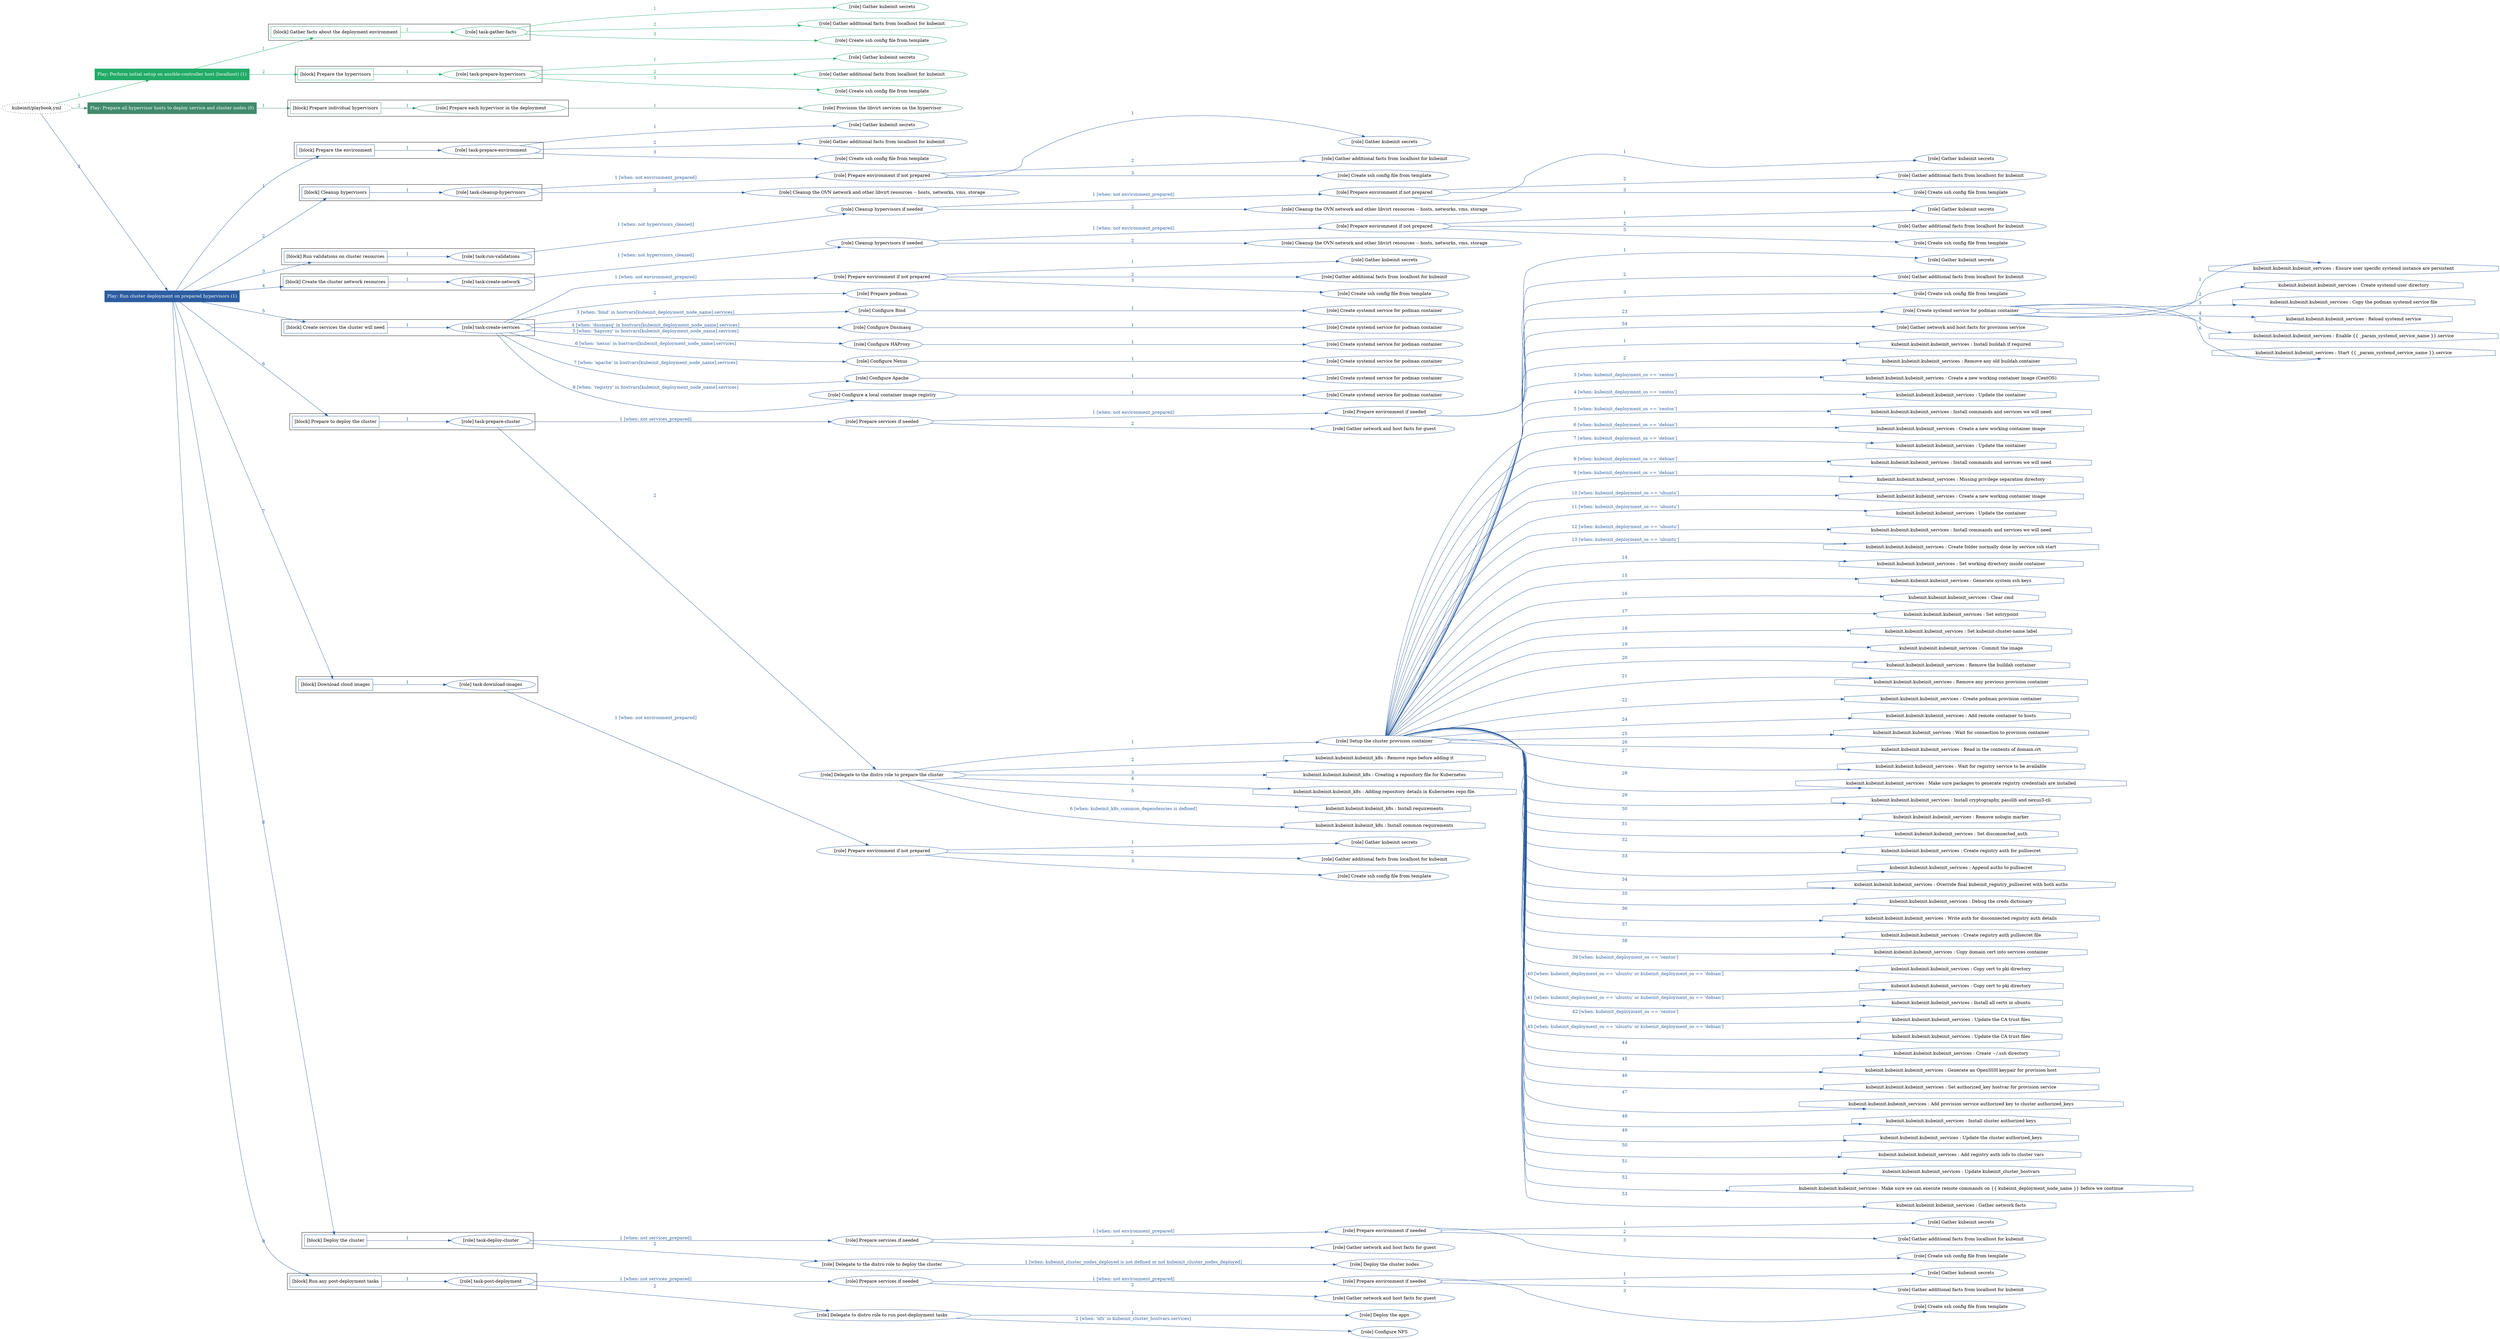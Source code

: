 digraph {
	graph [concentrate=true ordering=in rankdir=LR ratio=fill]
	edge [esep=5 sep=10]
	"kubeinit/playbook.yml" [URL="/home/runner/work/kubeinit/kubeinit/kubeinit/playbook.yml" id=playbook_ea93a7c3 style=dotted]
	play_bb04fed1 [label="Play: Perform initial setup on ansible-controller host (localhost) (1)" URL="/home/runner/work/kubeinit/kubeinit/kubeinit/playbook.yml" color="#21ab66" fontcolor="#ffffff" id=play_bb04fed1 shape=box style=filled tooltip=localhost]
	"kubeinit/playbook.yml" -> play_bb04fed1 [label="1 " color="#21ab66" fontcolor="#21ab66" id=edge_15a7294f labeltooltip="1 " tooltip="1 "]
	subgraph "Gather kubeinit secrets" {
		role_87fcfab5 [label="[role] Gather kubeinit secrets" URL="/home/runner/.ansible/collections/ansible_collections/kubeinit/kubeinit/roles/kubeinit_prepare/tasks/gather_kubeinit_facts.yml" color="#21ab66" id=role_87fcfab5 tooltip="Gather kubeinit secrets"]
	}
	subgraph "Gather additional facts from localhost for kubeinit" {
		role_c6acfdfb [label="[role] Gather additional facts from localhost for kubeinit" URL="/home/runner/.ansible/collections/ansible_collections/kubeinit/kubeinit/roles/kubeinit_prepare/tasks/gather_kubeinit_facts.yml" color="#21ab66" id=role_c6acfdfb tooltip="Gather additional facts from localhost for kubeinit"]
	}
	subgraph "Create ssh config file from template" {
		role_1c6eb80f [label="[role] Create ssh config file from template" URL="/home/runner/.ansible/collections/ansible_collections/kubeinit/kubeinit/roles/kubeinit_prepare/tasks/gather_kubeinit_facts.yml" color="#21ab66" id=role_1c6eb80f tooltip="Create ssh config file from template"]
	}
	subgraph "task-gather-facts" {
		role_ebc493ce [label="[role] task-gather-facts" URL="/home/runner/work/kubeinit/kubeinit/kubeinit/playbook.yml" color="#21ab66" id=role_ebc493ce tooltip="task-gather-facts"]
		role_ebc493ce -> role_87fcfab5 [label="1 " color="#21ab66" fontcolor="#21ab66" id=edge_955944fe labeltooltip="1 " tooltip="1 "]
		role_ebc493ce -> role_c6acfdfb [label="2 " color="#21ab66" fontcolor="#21ab66" id=edge_ca661385 labeltooltip="2 " tooltip="2 "]
		role_ebc493ce -> role_1c6eb80f [label="3 " color="#21ab66" fontcolor="#21ab66" id=edge_e33f5087 labeltooltip="3 " tooltip="3 "]
	}
	subgraph "Gather kubeinit secrets" {
		role_cc41cde2 [label="[role] Gather kubeinit secrets" URL="/home/runner/.ansible/collections/ansible_collections/kubeinit/kubeinit/roles/kubeinit_prepare/tasks/gather_kubeinit_facts.yml" color="#21ab66" id=role_cc41cde2 tooltip="Gather kubeinit secrets"]
	}
	subgraph "Gather additional facts from localhost for kubeinit" {
		role_c17ae800 [label="[role] Gather additional facts from localhost for kubeinit" URL="/home/runner/.ansible/collections/ansible_collections/kubeinit/kubeinit/roles/kubeinit_prepare/tasks/gather_kubeinit_facts.yml" color="#21ab66" id=role_c17ae800 tooltip="Gather additional facts from localhost for kubeinit"]
	}
	subgraph "Create ssh config file from template" {
		role_5abe04af [label="[role] Create ssh config file from template" URL="/home/runner/.ansible/collections/ansible_collections/kubeinit/kubeinit/roles/kubeinit_prepare/tasks/gather_kubeinit_facts.yml" color="#21ab66" id=role_5abe04af tooltip="Create ssh config file from template"]
	}
	subgraph "task-prepare-hypervisors" {
		role_c6470bd5 [label="[role] task-prepare-hypervisors" URL="/home/runner/work/kubeinit/kubeinit/kubeinit/playbook.yml" color="#21ab66" id=role_c6470bd5 tooltip="task-prepare-hypervisors"]
		role_c6470bd5 -> role_cc41cde2 [label="1 " color="#21ab66" fontcolor="#21ab66" id=edge_36b13d40 labeltooltip="1 " tooltip="1 "]
		role_c6470bd5 -> role_c17ae800 [label="2 " color="#21ab66" fontcolor="#21ab66" id=edge_d83e2587 labeltooltip="2 " tooltip="2 "]
		role_c6470bd5 -> role_5abe04af [label="3 " color="#21ab66" fontcolor="#21ab66" id=edge_ec0ceb23 labeltooltip="3 " tooltip="3 "]
	}
	subgraph "Play: Perform initial setup on ansible-controller host (localhost) (1)" {
		play_bb04fed1 -> block_9e972d3b [label=1 color="#21ab66" fontcolor="#21ab66" id=edge_862a5853 labeltooltip=1 tooltip=1]
		subgraph cluster_block_9e972d3b {
			block_9e972d3b [label="[block] Gather facts about the deployment environment" URL="/home/runner/work/kubeinit/kubeinit/kubeinit/playbook.yml" color="#21ab66" id=block_9e972d3b labeltooltip="Gather facts about the deployment environment" shape=box tooltip="Gather facts about the deployment environment"]
			block_9e972d3b -> role_ebc493ce [label="1 " color="#21ab66" fontcolor="#21ab66" id=edge_3a80988f labeltooltip="1 " tooltip="1 "]
		}
		play_bb04fed1 -> block_033caf9b [label=2 color="#21ab66" fontcolor="#21ab66" id=edge_8e1b6979 labeltooltip=2 tooltip=2]
		subgraph cluster_block_033caf9b {
			block_033caf9b [label="[block] Prepare the hypervisors" URL="/home/runner/work/kubeinit/kubeinit/kubeinit/playbook.yml" color="#21ab66" id=block_033caf9b labeltooltip="Prepare the hypervisors" shape=box tooltip="Prepare the hypervisors"]
			block_033caf9b -> role_c6470bd5 [label="1 " color="#21ab66" fontcolor="#21ab66" id=edge_52135533 labeltooltip="1 " tooltip="1 "]
		}
	}
	play_cdec61e4 [label="Play: Prepare all hypervisor hosts to deploy service and cluster nodes (0)" URL="/home/runner/work/kubeinit/kubeinit/kubeinit/playbook.yml" color="#418b6d" fontcolor="#ffffff" id=play_cdec61e4 shape=box style=filled tooltip="Play: Prepare all hypervisor hosts to deploy service and cluster nodes (0)"]
	"kubeinit/playbook.yml" -> play_cdec61e4 [label="2 " color="#418b6d" fontcolor="#418b6d" id=edge_2d6768b8 labeltooltip="2 " tooltip="2 "]
	subgraph "Provision the libvirt services on the hypervisor" {
		role_15dd0003 [label="[role] Provision the libvirt services on the hypervisor" URL="/home/runner/.ansible/collections/ansible_collections/kubeinit/kubeinit/roles/kubeinit_prepare/tasks/prepare_hypervisor.yml" color="#418b6d" id=role_15dd0003 tooltip="Provision the libvirt services on the hypervisor"]
	}
	subgraph "Prepare each hypervisor in the deployment" {
		role_346f2a08 [label="[role] Prepare each hypervisor in the deployment" URL="/home/runner/work/kubeinit/kubeinit/kubeinit/playbook.yml" color="#418b6d" id=role_346f2a08 tooltip="Prepare each hypervisor in the deployment"]
		role_346f2a08 -> role_15dd0003 [label="1 " color="#418b6d" fontcolor="#418b6d" id=edge_ee3f539a labeltooltip="1 " tooltip="1 "]
	}
	subgraph "Play: Prepare all hypervisor hosts to deploy service and cluster nodes (0)" {
		play_cdec61e4 -> block_a3c62273 [label=1 color="#418b6d" fontcolor="#418b6d" id=edge_4cf49ffd labeltooltip=1 tooltip=1]
		subgraph cluster_block_a3c62273 {
			block_a3c62273 [label="[block] Prepare individual hypervisors" URL="/home/runner/work/kubeinit/kubeinit/kubeinit/playbook.yml" color="#418b6d" id=block_a3c62273 labeltooltip="Prepare individual hypervisors" shape=box tooltip="Prepare individual hypervisors"]
			block_a3c62273 -> role_346f2a08 [label="1 " color="#418b6d" fontcolor="#418b6d" id=edge_faeed5d2 labeltooltip="1 " tooltip="1 "]
		}
	}
	play_e3b9471b [label="Play: Run cluster deployment on prepared hypervisors (1)" URL="/home/runner/work/kubeinit/kubeinit/kubeinit/playbook.yml" color="#2c5da0" fontcolor="#ffffff" id=play_e3b9471b shape=box style=filled tooltip=localhost]
	"kubeinit/playbook.yml" -> play_e3b9471b [label="3 " color="#2c5da0" fontcolor="#2c5da0" id=edge_8af9ccf1 labeltooltip="3 " tooltip="3 "]
	subgraph "Gather kubeinit secrets" {
		role_79e4944d [label="[role] Gather kubeinit secrets" URL="/home/runner/.ansible/collections/ansible_collections/kubeinit/kubeinit/roles/kubeinit_prepare/tasks/gather_kubeinit_facts.yml" color="#2c5da0" id=role_79e4944d tooltip="Gather kubeinit secrets"]
	}
	subgraph "Gather additional facts from localhost for kubeinit" {
		role_32208eab [label="[role] Gather additional facts from localhost for kubeinit" URL="/home/runner/.ansible/collections/ansible_collections/kubeinit/kubeinit/roles/kubeinit_prepare/tasks/gather_kubeinit_facts.yml" color="#2c5da0" id=role_32208eab tooltip="Gather additional facts from localhost for kubeinit"]
	}
	subgraph "Create ssh config file from template" {
		role_9726e1cc [label="[role] Create ssh config file from template" URL="/home/runner/.ansible/collections/ansible_collections/kubeinit/kubeinit/roles/kubeinit_prepare/tasks/gather_kubeinit_facts.yml" color="#2c5da0" id=role_9726e1cc tooltip="Create ssh config file from template"]
	}
	subgraph "task-prepare-environment" {
		role_da49e8fa [label="[role] task-prepare-environment" URL="/home/runner/work/kubeinit/kubeinit/kubeinit/playbook.yml" color="#2c5da0" id=role_da49e8fa tooltip="task-prepare-environment"]
		role_da49e8fa -> role_79e4944d [label="1 " color="#2c5da0" fontcolor="#2c5da0" id=edge_5b4051f6 labeltooltip="1 " tooltip="1 "]
		role_da49e8fa -> role_32208eab [label="2 " color="#2c5da0" fontcolor="#2c5da0" id=edge_ecec77b7 labeltooltip="2 " tooltip="2 "]
		role_da49e8fa -> role_9726e1cc [label="3 " color="#2c5da0" fontcolor="#2c5da0" id=edge_bdfb481a labeltooltip="3 " tooltip="3 "]
	}
	subgraph "Gather kubeinit secrets" {
		role_911226d0 [label="[role] Gather kubeinit secrets" URL="/home/runner/.ansible/collections/ansible_collections/kubeinit/kubeinit/roles/kubeinit_prepare/tasks/gather_kubeinit_facts.yml" color="#2c5da0" id=role_911226d0 tooltip="Gather kubeinit secrets"]
	}
	subgraph "Gather additional facts from localhost for kubeinit" {
		role_c90f5a44 [label="[role] Gather additional facts from localhost for kubeinit" URL="/home/runner/.ansible/collections/ansible_collections/kubeinit/kubeinit/roles/kubeinit_prepare/tasks/gather_kubeinit_facts.yml" color="#2c5da0" id=role_c90f5a44 tooltip="Gather additional facts from localhost for kubeinit"]
	}
	subgraph "Create ssh config file from template" {
		role_c98bc937 [label="[role] Create ssh config file from template" URL="/home/runner/.ansible/collections/ansible_collections/kubeinit/kubeinit/roles/kubeinit_prepare/tasks/gather_kubeinit_facts.yml" color="#2c5da0" id=role_c98bc937 tooltip="Create ssh config file from template"]
	}
	subgraph "Prepare environment if not prepared" {
		role_ff0bb4cd [label="[role] Prepare environment if not prepared" URL="/home/runner/.ansible/collections/ansible_collections/kubeinit/kubeinit/roles/kubeinit_prepare/tasks/cleanup_hypervisors.yml" color="#2c5da0" id=role_ff0bb4cd tooltip="Prepare environment if not prepared"]
		role_ff0bb4cd -> role_911226d0 [label="1 " color="#2c5da0" fontcolor="#2c5da0" id=edge_7692ce85 labeltooltip="1 " tooltip="1 "]
		role_ff0bb4cd -> role_c90f5a44 [label="2 " color="#2c5da0" fontcolor="#2c5da0" id=edge_d791981f labeltooltip="2 " tooltip="2 "]
		role_ff0bb4cd -> role_c98bc937 [label="3 " color="#2c5da0" fontcolor="#2c5da0" id=edge_b71f8fc3 labeltooltip="3 " tooltip="3 "]
	}
	subgraph "Cleanup the OVN network and other libvirt resources -- hosts, networks, vms, storage" {
		role_a82816ce [label="[role] Cleanup the OVN network and other libvirt resources -- hosts, networks, vms, storage" URL="/home/runner/.ansible/collections/ansible_collections/kubeinit/kubeinit/roles/kubeinit_prepare/tasks/cleanup_hypervisors.yml" color="#2c5da0" id=role_a82816ce tooltip="Cleanup the OVN network and other libvirt resources -- hosts, networks, vms, storage"]
	}
	subgraph "task-cleanup-hypervisors" {
		role_b73462a2 [label="[role] task-cleanup-hypervisors" URL="/home/runner/work/kubeinit/kubeinit/kubeinit/playbook.yml" color="#2c5da0" id=role_b73462a2 tooltip="task-cleanup-hypervisors"]
		role_b73462a2 -> role_ff0bb4cd [label="1 [when: not environment_prepared]" color="#2c5da0" fontcolor="#2c5da0" id=edge_988ac6e8 labeltooltip="1 [when: not environment_prepared]" tooltip="1 [when: not environment_prepared]"]
		role_b73462a2 -> role_a82816ce [label="2 " color="#2c5da0" fontcolor="#2c5da0" id=edge_aa128028 labeltooltip="2 " tooltip="2 "]
	}
	subgraph "Gather kubeinit secrets" {
		role_fd1997e7 [label="[role] Gather kubeinit secrets" URL="/home/runner/.ansible/collections/ansible_collections/kubeinit/kubeinit/roles/kubeinit_prepare/tasks/gather_kubeinit_facts.yml" color="#2c5da0" id=role_fd1997e7 tooltip="Gather kubeinit secrets"]
	}
	subgraph "Gather additional facts from localhost for kubeinit" {
		role_f2b1d577 [label="[role] Gather additional facts from localhost for kubeinit" URL="/home/runner/.ansible/collections/ansible_collections/kubeinit/kubeinit/roles/kubeinit_prepare/tasks/gather_kubeinit_facts.yml" color="#2c5da0" id=role_f2b1d577 tooltip="Gather additional facts from localhost for kubeinit"]
	}
	subgraph "Create ssh config file from template" {
		role_65ee2574 [label="[role] Create ssh config file from template" URL="/home/runner/.ansible/collections/ansible_collections/kubeinit/kubeinit/roles/kubeinit_prepare/tasks/gather_kubeinit_facts.yml" color="#2c5da0" id=role_65ee2574 tooltip="Create ssh config file from template"]
	}
	subgraph "Prepare environment if not prepared" {
		role_c373ed89 [label="[role] Prepare environment if not prepared" URL="/home/runner/.ansible/collections/ansible_collections/kubeinit/kubeinit/roles/kubeinit_prepare/tasks/cleanup_hypervisors.yml" color="#2c5da0" id=role_c373ed89 tooltip="Prepare environment if not prepared"]
		role_c373ed89 -> role_fd1997e7 [label="1 " color="#2c5da0" fontcolor="#2c5da0" id=edge_0b1ae658 labeltooltip="1 " tooltip="1 "]
		role_c373ed89 -> role_f2b1d577 [label="2 " color="#2c5da0" fontcolor="#2c5da0" id=edge_496ce94f labeltooltip="2 " tooltip="2 "]
		role_c373ed89 -> role_65ee2574 [label="3 " color="#2c5da0" fontcolor="#2c5da0" id=edge_7fd7b379 labeltooltip="3 " tooltip="3 "]
	}
	subgraph "Cleanup the OVN network and other libvirt resources -- hosts, networks, vms, storage" {
		role_4d8c9e06 [label="[role] Cleanup the OVN network and other libvirt resources -- hosts, networks, vms, storage" URL="/home/runner/.ansible/collections/ansible_collections/kubeinit/kubeinit/roles/kubeinit_prepare/tasks/cleanup_hypervisors.yml" color="#2c5da0" id=role_4d8c9e06 tooltip="Cleanup the OVN network and other libvirt resources -- hosts, networks, vms, storage"]
	}
	subgraph "Cleanup hypervisors if needed" {
		role_190ef223 [label="[role] Cleanup hypervisors if needed" URL="/home/runner/.ansible/collections/ansible_collections/kubeinit/kubeinit/roles/kubeinit_validations/tasks/main.yml" color="#2c5da0" id=role_190ef223 tooltip="Cleanup hypervisors if needed"]
		role_190ef223 -> role_c373ed89 [label="1 [when: not environment_prepared]" color="#2c5da0" fontcolor="#2c5da0" id=edge_08dbf7df labeltooltip="1 [when: not environment_prepared]" tooltip="1 [when: not environment_prepared]"]
		role_190ef223 -> role_4d8c9e06 [label="2 " color="#2c5da0" fontcolor="#2c5da0" id=edge_1bb70222 labeltooltip="2 " tooltip="2 "]
	}
	subgraph "task-run-validations" {
		role_55a3e496 [label="[role] task-run-validations" URL="/home/runner/work/kubeinit/kubeinit/kubeinit/playbook.yml" color="#2c5da0" id=role_55a3e496 tooltip="task-run-validations"]
		role_55a3e496 -> role_190ef223 [label="1 [when: not hypervisors_cleaned]" color="#2c5da0" fontcolor="#2c5da0" id=edge_6fdc696a labeltooltip="1 [when: not hypervisors_cleaned]" tooltip="1 [when: not hypervisors_cleaned]"]
	}
	subgraph "Gather kubeinit secrets" {
		role_9d09715a [label="[role] Gather kubeinit secrets" URL="/home/runner/.ansible/collections/ansible_collections/kubeinit/kubeinit/roles/kubeinit_prepare/tasks/gather_kubeinit_facts.yml" color="#2c5da0" id=role_9d09715a tooltip="Gather kubeinit secrets"]
	}
	subgraph "Gather additional facts from localhost for kubeinit" {
		role_2a56b699 [label="[role] Gather additional facts from localhost for kubeinit" URL="/home/runner/.ansible/collections/ansible_collections/kubeinit/kubeinit/roles/kubeinit_prepare/tasks/gather_kubeinit_facts.yml" color="#2c5da0" id=role_2a56b699 tooltip="Gather additional facts from localhost for kubeinit"]
	}
	subgraph "Create ssh config file from template" {
		role_68a0fa07 [label="[role] Create ssh config file from template" URL="/home/runner/.ansible/collections/ansible_collections/kubeinit/kubeinit/roles/kubeinit_prepare/tasks/gather_kubeinit_facts.yml" color="#2c5da0" id=role_68a0fa07 tooltip="Create ssh config file from template"]
	}
	subgraph "Prepare environment if not prepared" {
		role_d6513583 [label="[role] Prepare environment if not prepared" URL="/home/runner/.ansible/collections/ansible_collections/kubeinit/kubeinit/roles/kubeinit_prepare/tasks/cleanup_hypervisors.yml" color="#2c5da0" id=role_d6513583 tooltip="Prepare environment if not prepared"]
		role_d6513583 -> role_9d09715a [label="1 " color="#2c5da0" fontcolor="#2c5da0" id=edge_90aaaa1b labeltooltip="1 " tooltip="1 "]
		role_d6513583 -> role_2a56b699 [label="2 " color="#2c5da0" fontcolor="#2c5da0" id=edge_bb43d30d labeltooltip="2 " tooltip="2 "]
		role_d6513583 -> role_68a0fa07 [label="3 " color="#2c5da0" fontcolor="#2c5da0" id=edge_f49f2576 labeltooltip="3 " tooltip="3 "]
	}
	subgraph "Cleanup the OVN network and other libvirt resources -- hosts, networks, vms, storage" {
		role_71c4ee87 [label="[role] Cleanup the OVN network and other libvirt resources -- hosts, networks, vms, storage" URL="/home/runner/.ansible/collections/ansible_collections/kubeinit/kubeinit/roles/kubeinit_prepare/tasks/cleanup_hypervisors.yml" color="#2c5da0" id=role_71c4ee87 tooltip="Cleanup the OVN network and other libvirt resources -- hosts, networks, vms, storage"]
	}
	subgraph "Cleanup hypervisors if needed" {
		role_3cdb5642 [label="[role] Cleanup hypervisors if needed" URL="/home/runner/.ansible/collections/ansible_collections/kubeinit/kubeinit/roles/kubeinit_libvirt/tasks/create_network.yml" color="#2c5da0" id=role_3cdb5642 tooltip="Cleanup hypervisors if needed"]
		role_3cdb5642 -> role_d6513583 [label="1 [when: not environment_prepared]" color="#2c5da0" fontcolor="#2c5da0" id=edge_7f65856a labeltooltip="1 [when: not environment_prepared]" tooltip="1 [when: not environment_prepared]"]
		role_3cdb5642 -> role_71c4ee87 [label="2 " color="#2c5da0" fontcolor="#2c5da0" id=edge_9d98a8a2 labeltooltip="2 " tooltip="2 "]
	}
	subgraph "task-create-network" {
		role_576b621b [label="[role] task-create-network" URL="/home/runner/work/kubeinit/kubeinit/kubeinit/playbook.yml" color="#2c5da0" id=role_576b621b tooltip="task-create-network"]
		role_576b621b -> role_3cdb5642 [label="1 [when: not hypervisors_cleaned]" color="#2c5da0" fontcolor="#2c5da0" id=edge_cc944e31 labeltooltip="1 [when: not hypervisors_cleaned]" tooltip="1 [when: not hypervisors_cleaned]"]
	}
	subgraph "Gather kubeinit secrets" {
		role_fd338302 [label="[role] Gather kubeinit secrets" URL="/home/runner/.ansible/collections/ansible_collections/kubeinit/kubeinit/roles/kubeinit_prepare/tasks/gather_kubeinit_facts.yml" color="#2c5da0" id=role_fd338302 tooltip="Gather kubeinit secrets"]
	}
	subgraph "Gather additional facts from localhost for kubeinit" {
		role_6c2a3829 [label="[role] Gather additional facts from localhost for kubeinit" URL="/home/runner/.ansible/collections/ansible_collections/kubeinit/kubeinit/roles/kubeinit_prepare/tasks/gather_kubeinit_facts.yml" color="#2c5da0" id=role_6c2a3829 tooltip="Gather additional facts from localhost for kubeinit"]
	}
	subgraph "Create ssh config file from template" {
		role_569ef6f3 [label="[role] Create ssh config file from template" URL="/home/runner/.ansible/collections/ansible_collections/kubeinit/kubeinit/roles/kubeinit_prepare/tasks/gather_kubeinit_facts.yml" color="#2c5da0" id=role_569ef6f3 tooltip="Create ssh config file from template"]
	}
	subgraph "Prepare environment if not prepared" {
		role_35f12438 [label="[role] Prepare environment if not prepared" URL="/home/runner/.ansible/collections/ansible_collections/kubeinit/kubeinit/roles/kubeinit_services/tasks/main.yml" color="#2c5da0" id=role_35f12438 tooltip="Prepare environment if not prepared"]
		role_35f12438 -> role_fd338302 [label="1 " color="#2c5da0" fontcolor="#2c5da0" id=edge_a93a186e labeltooltip="1 " tooltip="1 "]
		role_35f12438 -> role_6c2a3829 [label="2 " color="#2c5da0" fontcolor="#2c5da0" id=edge_9fc18194 labeltooltip="2 " tooltip="2 "]
		role_35f12438 -> role_569ef6f3 [label="3 " color="#2c5da0" fontcolor="#2c5da0" id=edge_178f5df0 labeltooltip="3 " tooltip="3 "]
	}
	subgraph "Prepare podman" {
		role_3ab91e62 [label="[role] Prepare podman" URL="/home/runner/.ansible/collections/ansible_collections/kubeinit/kubeinit/roles/kubeinit_services/tasks/00_create_service_pod.yml" color="#2c5da0" id=role_3ab91e62 tooltip="Prepare podman"]
	}
	subgraph "Create systemd service for podman container" {
		role_7c52a288 [label="[role] Create systemd service for podman container" URL="/home/runner/.ansible/collections/ansible_collections/kubeinit/kubeinit/roles/kubeinit_bind/tasks/main.yml" color="#2c5da0" id=role_7c52a288 tooltip="Create systemd service for podman container"]
	}
	subgraph "Configure Bind" {
		role_e6b5996c [label="[role] Configure Bind" URL="/home/runner/.ansible/collections/ansible_collections/kubeinit/kubeinit/roles/kubeinit_services/tasks/start_services_containers.yml" color="#2c5da0" id=role_e6b5996c tooltip="Configure Bind"]
		role_e6b5996c -> role_7c52a288 [label="1 " color="#2c5da0" fontcolor="#2c5da0" id=edge_b9261717 labeltooltip="1 " tooltip="1 "]
	}
	subgraph "Create systemd service for podman container" {
		role_4aa97b8c [label="[role] Create systemd service for podman container" URL="/home/runner/.ansible/collections/ansible_collections/kubeinit/kubeinit/roles/kubeinit_dnsmasq/tasks/main.yml" color="#2c5da0" id=role_4aa97b8c tooltip="Create systemd service for podman container"]
	}
	subgraph "Configure Dnsmasq" {
		role_c317d7fc [label="[role] Configure Dnsmasq" URL="/home/runner/.ansible/collections/ansible_collections/kubeinit/kubeinit/roles/kubeinit_services/tasks/start_services_containers.yml" color="#2c5da0" id=role_c317d7fc tooltip="Configure Dnsmasq"]
		role_c317d7fc -> role_4aa97b8c [label="1 " color="#2c5da0" fontcolor="#2c5da0" id=edge_c8fb19ad labeltooltip="1 " tooltip="1 "]
	}
	subgraph "Create systemd service for podman container" {
		role_01ddcb00 [label="[role] Create systemd service for podman container" URL="/home/runner/.ansible/collections/ansible_collections/kubeinit/kubeinit/roles/kubeinit_haproxy/tasks/main.yml" color="#2c5da0" id=role_01ddcb00 tooltip="Create systemd service for podman container"]
	}
	subgraph "Configure HAProxy" {
		role_77373d54 [label="[role] Configure HAProxy" URL="/home/runner/.ansible/collections/ansible_collections/kubeinit/kubeinit/roles/kubeinit_services/tasks/start_services_containers.yml" color="#2c5da0" id=role_77373d54 tooltip="Configure HAProxy"]
		role_77373d54 -> role_01ddcb00 [label="1 " color="#2c5da0" fontcolor="#2c5da0" id=edge_e7b4848a labeltooltip="1 " tooltip="1 "]
	}
	subgraph "Create systemd service for podman container" {
		role_e20c3ee3 [label="[role] Create systemd service for podman container" URL="/home/runner/.ansible/collections/ansible_collections/kubeinit/kubeinit/roles/kubeinit_nexus/tasks/main.yml" color="#2c5da0" id=role_e20c3ee3 tooltip="Create systemd service for podman container"]
	}
	subgraph "Configure Nexus" {
		role_0e0f8cb2 [label="[role] Configure Nexus" URL="/home/runner/.ansible/collections/ansible_collections/kubeinit/kubeinit/roles/kubeinit_services/tasks/start_services_containers.yml" color="#2c5da0" id=role_0e0f8cb2 tooltip="Configure Nexus"]
		role_0e0f8cb2 -> role_e20c3ee3 [label="1 " color="#2c5da0" fontcolor="#2c5da0" id=edge_7641ad2e labeltooltip="1 " tooltip="1 "]
	}
	subgraph "Create systemd service for podman container" {
		role_402b6708 [label="[role] Create systemd service for podman container" URL="/home/runner/.ansible/collections/ansible_collections/kubeinit/kubeinit/roles/kubeinit_apache/tasks/main.yml" color="#2c5da0" id=role_402b6708 tooltip="Create systemd service for podman container"]
	}
	subgraph "Configure Apache" {
		role_5d408bf9 [label="[role] Configure Apache" URL="/home/runner/.ansible/collections/ansible_collections/kubeinit/kubeinit/roles/kubeinit_services/tasks/start_services_containers.yml" color="#2c5da0" id=role_5d408bf9 tooltip="Configure Apache"]
		role_5d408bf9 -> role_402b6708 [label="1 " color="#2c5da0" fontcolor="#2c5da0" id=edge_f9577ad8 labeltooltip="1 " tooltip="1 "]
	}
	subgraph "Create systemd service for podman container" {
		role_c2dccbc8 [label="[role] Create systemd service for podman container" URL="/home/runner/.ansible/collections/ansible_collections/kubeinit/kubeinit/roles/kubeinit_registry/tasks/main.yml" color="#2c5da0" id=role_c2dccbc8 tooltip="Create systemd service for podman container"]
	}
	subgraph "Configure a local container image registry" {
		role_2de6c9af [label="[role] Configure a local container image registry" URL="/home/runner/.ansible/collections/ansible_collections/kubeinit/kubeinit/roles/kubeinit_services/tasks/start_services_containers.yml" color="#2c5da0" id=role_2de6c9af tooltip="Configure a local container image registry"]
		role_2de6c9af -> role_c2dccbc8 [label="1 " color="#2c5da0" fontcolor="#2c5da0" id=edge_eed3e50c labeltooltip="1 " tooltip="1 "]
	}
	subgraph "task-create-services" {
		role_292ca757 [label="[role] task-create-services" URL="/home/runner/work/kubeinit/kubeinit/kubeinit/playbook.yml" color="#2c5da0" id=role_292ca757 tooltip="task-create-services"]
		role_292ca757 -> role_35f12438 [label="1 [when: not environment_prepared]" color="#2c5da0" fontcolor="#2c5da0" id=edge_41dcbe5f labeltooltip="1 [when: not environment_prepared]" tooltip="1 [when: not environment_prepared]"]
		role_292ca757 -> role_3ab91e62 [label="2 " color="#2c5da0" fontcolor="#2c5da0" id=edge_e8153519 labeltooltip="2 " tooltip="2 "]
		role_292ca757 -> role_e6b5996c [label="3 [when: 'bind' in hostvars[kubeinit_deployment_node_name].services]" color="#2c5da0" fontcolor="#2c5da0" id=edge_20c3af94 labeltooltip="3 [when: 'bind' in hostvars[kubeinit_deployment_node_name].services]" tooltip="3 [when: 'bind' in hostvars[kubeinit_deployment_node_name].services]"]
		role_292ca757 -> role_c317d7fc [label="4 [when: 'dnsmasq' in hostvars[kubeinit_deployment_node_name].services]" color="#2c5da0" fontcolor="#2c5da0" id=edge_e5e2f0b3 labeltooltip="4 [when: 'dnsmasq' in hostvars[kubeinit_deployment_node_name].services]" tooltip="4 [when: 'dnsmasq' in hostvars[kubeinit_deployment_node_name].services]"]
		role_292ca757 -> role_77373d54 [label="5 [when: 'haproxy' in hostvars[kubeinit_deployment_node_name].services]" color="#2c5da0" fontcolor="#2c5da0" id=edge_9d961cb8 labeltooltip="5 [when: 'haproxy' in hostvars[kubeinit_deployment_node_name].services]" tooltip="5 [when: 'haproxy' in hostvars[kubeinit_deployment_node_name].services]"]
		role_292ca757 -> role_0e0f8cb2 [label="6 [when: 'nexus' in hostvars[kubeinit_deployment_node_name].services]" color="#2c5da0" fontcolor="#2c5da0" id=edge_bdf37f65 labeltooltip="6 [when: 'nexus' in hostvars[kubeinit_deployment_node_name].services]" tooltip="6 [when: 'nexus' in hostvars[kubeinit_deployment_node_name].services]"]
		role_292ca757 -> role_5d408bf9 [label="7 [when: 'apache' in hostvars[kubeinit_deployment_node_name].services]" color="#2c5da0" fontcolor="#2c5da0" id=edge_aa7d0dc8 labeltooltip="7 [when: 'apache' in hostvars[kubeinit_deployment_node_name].services]" tooltip="7 [when: 'apache' in hostvars[kubeinit_deployment_node_name].services]"]
		role_292ca757 -> role_2de6c9af [label="8 [when: 'registry' in hostvars[kubeinit_deployment_node_name].services]" color="#2c5da0" fontcolor="#2c5da0" id=edge_18324a47 labeltooltip="8 [when: 'registry' in hostvars[kubeinit_deployment_node_name].services]" tooltip="8 [when: 'registry' in hostvars[kubeinit_deployment_node_name].services]"]
	}
	subgraph "Gather kubeinit secrets" {
		role_ef4a21b7 [label="[role] Gather kubeinit secrets" URL="/home/runner/.ansible/collections/ansible_collections/kubeinit/kubeinit/roles/kubeinit_prepare/tasks/gather_kubeinit_facts.yml" color="#2c5da0" id=role_ef4a21b7 tooltip="Gather kubeinit secrets"]
	}
	subgraph "Gather additional facts from localhost for kubeinit" {
		role_8ef09244 [label="[role] Gather additional facts from localhost for kubeinit" URL="/home/runner/.ansible/collections/ansible_collections/kubeinit/kubeinit/roles/kubeinit_prepare/tasks/gather_kubeinit_facts.yml" color="#2c5da0" id=role_8ef09244 tooltip="Gather additional facts from localhost for kubeinit"]
	}
	subgraph "Create ssh config file from template" {
		role_3b027498 [label="[role] Create ssh config file from template" URL="/home/runner/.ansible/collections/ansible_collections/kubeinit/kubeinit/roles/kubeinit_prepare/tasks/gather_kubeinit_facts.yml" color="#2c5da0" id=role_3b027498 tooltip="Create ssh config file from template"]
	}
	subgraph "Prepare environment if needed" {
		role_9e1396d4 [label="[role] Prepare environment if needed" URL="/home/runner/.ansible/collections/ansible_collections/kubeinit/kubeinit/roles/kubeinit_services/tasks/prepare_services.yml" color="#2c5da0" id=role_9e1396d4 tooltip="Prepare environment if needed"]
		role_9e1396d4 -> role_ef4a21b7 [label="1 " color="#2c5da0" fontcolor="#2c5da0" id=edge_14286899 labeltooltip="1 " tooltip="1 "]
		role_9e1396d4 -> role_8ef09244 [label="2 " color="#2c5da0" fontcolor="#2c5da0" id=edge_fe5bb3aa labeltooltip="2 " tooltip="2 "]
		role_9e1396d4 -> role_3b027498 [label="3 " color="#2c5da0" fontcolor="#2c5da0" id=edge_42bebfdb labeltooltip="3 " tooltip="3 "]
	}
	subgraph "Gather network and host facts for guest" {
		role_86a6e830 [label="[role] Gather network and host facts for guest" URL="/home/runner/.ansible/collections/ansible_collections/kubeinit/kubeinit/roles/kubeinit_services/tasks/prepare_services.yml" color="#2c5da0" id=role_86a6e830 tooltip="Gather network and host facts for guest"]
	}
	subgraph "Prepare services if needed" {
		role_99202f21 [label="[role] Prepare services if needed" URL="/home/runner/.ansible/collections/ansible_collections/kubeinit/kubeinit/roles/kubeinit_prepare/tasks/prepare_cluster.yml" color="#2c5da0" id=role_99202f21 tooltip="Prepare services if needed"]
		role_99202f21 -> role_9e1396d4 [label="1 [when: not environment_prepared]" color="#2c5da0" fontcolor="#2c5da0" id=edge_7941b1ea labeltooltip="1 [when: not environment_prepared]" tooltip="1 [when: not environment_prepared]"]
		role_99202f21 -> role_86a6e830 [label="2 " color="#2c5da0" fontcolor="#2c5da0" id=edge_d2252d8e labeltooltip="2 " tooltip="2 "]
	}
	subgraph "Create systemd service for podman container" {
		role_bbd45de9 [label="[role] Create systemd service for podman container" URL="/home/runner/.ansible/collections/ansible_collections/kubeinit/kubeinit/roles/kubeinit_services/tasks/create_provision_container.yml" color="#2c5da0" id=role_bbd45de9 tooltip="Create systemd service for podman container"]
		task_36fec767 [label="kubeinit.kubeinit.kubeinit_services : Ensure user specific systemd instance are persistent" URL="/home/runner/.ansible/collections/ansible_collections/kubeinit/kubeinit/roles/kubeinit_services/tasks/create_managed_service.yml" color="#2c5da0" id=task_36fec767 shape=octagon tooltip="kubeinit.kubeinit.kubeinit_services : Ensure user specific systemd instance are persistent"]
		role_bbd45de9 -> task_36fec767 [label="1 " color="#2c5da0" fontcolor="#2c5da0" id=edge_3d03a815 labeltooltip="1 " tooltip="1 "]
		task_751d98dc [label="kubeinit.kubeinit.kubeinit_services : Create systemd user directory" URL="/home/runner/.ansible/collections/ansible_collections/kubeinit/kubeinit/roles/kubeinit_services/tasks/create_managed_service.yml" color="#2c5da0" id=task_751d98dc shape=octagon tooltip="kubeinit.kubeinit.kubeinit_services : Create systemd user directory"]
		role_bbd45de9 -> task_751d98dc [label="2 " color="#2c5da0" fontcolor="#2c5da0" id=edge_1cca3326 labeltooltip="2 " tooltip="2 "]
		task_24b1bd4b [label="kubeinit.kubeinit.kubeinit_services : Copy the podman systemd service file" URL="/home/runner/.ansible/collections/ansible_collections/kubeinit/kubeinit/roles/kubeinit_services/tasks/create_managed_service.yml" color="#2c5da0" id=task_24b1bd4b shape=octagon tooltip="kubeinit.kubeinit.kubeinit_services : Copy the podman systemd service file"]
		role_bbd45de9 -> task_24b1bd4b [label="3 " color="#2c5da0" fontcolor="#2c5da0" id=edge_89ce87cc labeltooltip="3 " tooltip="3 "]
		task_85ff01a9 [label="kubeinit.kubeinit.kubeinit_services : Reload systemd service" URL="/home/runner/.ansible/collections/ansible_collections/kubeinit/kubeinit/roles/kubeinit_services/tasks/create_managed_service.yml" color="#2c5da0" id=task_85ff01a9 shape=octagon tooltip="kubeinit.kubeinit.kubeinit_services : Reload systemd service"]
		role_bbd45de9 -> task_85ff01a9 [label="4 " color="#2c5da0" fontcolor="#2c5da0" id=edge_9dd63513 labeltooltip="4 " tooltip="4 "]
		task_3237258d [label="kubeinit.kubeinit.kubeinit_services : Enable {{ _param_systemd_service_name }}.service" URL="/home/runner/.ansible/collections/ansible_collections/kubeinit/kubeinit/roles/kubeinit_services/tasks/create_managed_service.yml" color="#2c5da0" id=task_3237258d shape=octagon tooltip="kubeinit.kubeinit.kubeinit_services : Enable {{ _param_systemd_service_name }}.service"]
		role_bbd45de9 -> task_3237258d [label="5 " color="#2c5da0" fontcolor="#2c5da0" id=edge_20d8d7a2 labeltooltip="5 " tooltip="5 "]
		task_6c4aba4a [label="kubeinit.kubeinit.kubeinit_services : Start {{ _param_systemd_service_name }}.service" URL="/home/runner/.ansible/collections/ansible_collections/kubeinit/kubeinit/roles/kubeinit_services/tasks/create_managed_service.yml" color="#2c5da0" id=task_6c4aba4a shape=octagon tooltip="kubeinit.kubeinit.kubeinit_services : Start {{ _param_systemd_service_name }}.service"]
		role_bbd45de9 -> task_6c4aba4a [label="6 " color="#2c5da0" fontcolor="#2c5da0" id=edge_a4524d07 labeltooltip="6 " tooltip="6 "]
	}
	subgraph "Gather network and host facts for provision service" {
		role_e8377c26 [label="[role] Gather network and host facts for provision service" URL="/home/runner/.ansible/collections/ansible_collections/kubeinit/kubeinit/roles/kubeinit_services/tasks/create_provision_container.yml" color="#2c5da0" id=role_e8377c26 tooltip="Gather network and host facts for provision service"]
	}
	subgraph "Setup the cluster provision container" {
		role_ce73d597 [label="[role] Setup the cluster provision container" URL="/home/runner/.ansible/collections/ansible_collections/kubeinit/kubeinit/roles/kubeinit_k8s/tasks/prepare_cluster.yml" color="#2c5da0" id=role_ce73d597 tooltip="Setup the cluster provision container"]
		task_9e68dc6d [label="kubeinit.kubeinit.kubeinit_services : Install buildah if required" URL="/home/runner/.ansible/collections/ansible_collections/kubeinit/kubeinit/roles/kubeinit_services/tasks/create_provision_container.yml" color="#2c5da0" id=task_9e68dc6d shape=octagon tooltip="kubeinit.kubeinit.kubeinit_services : Install buildah if required"]
		role_ce73d597 -> task_9e68dc6d [label="1 " color="#2c5da0" fontcolor="#2c5da0" id=edge_f40d27c8 labeltooltip="1 " tooltip="1 "]
		task_1758e7e2 [label="kubeinit.kubeinit.kubeinit_services : Remove any old buildah container" URL="/home/runner/.ansible/collections/ansible_collections/kubeinit/kubeinit/roles/kubeinit_services/tasks/create_provision_container.yml" color="#2c5da0" id=task_1758e7e2 shape=octagon tooltip="kubeinit.kubeinit.kubeinit_services : Remove any old buildah container"]
		role_ce73d597 -> task_1758e7e2 [label="2 " color="#2c5da0" fontcolor="#2c5da0" id=edge_990b4f30 labeltooltip="2 " tooltip="2 "]
		task_08db3968 [label="kubeinit.kubeinit.kubeinit_services : Create a new working container image (CentOS)" URL="/home/runner/.ansible/collections/ansible_collections/kubeinit/kubeinit/roles/kubeinit_services/tasks/create_provision_container.yml" color="#2c5da0" id=task_08db3968 shape=octagon tooltip="kubeinit.kubeinit.kubeinit_services : Create a new working container image (CentOS)"]
		role_ce73d597 -> task_08db3968 [label="3 [when: kubeinit_deployment_os == 'centos']" color="#2c5da0" fontcolor="#2c5da0" id=edge_7a4c85a6 labeltooltip="3 [when: kubeinit_deployment_os == 'centos']" tooltip="3 [when: kubeinit_deployment_os == 'centos']"]
		task_60d4d8ad [label="kubeinit.kubeinit.kubeinit_services : Update the container" URL="/home/runner/.ansible/collections/ansible_collections/kubeinit/kubeinit/roles/kubeinit_services/tasks/create_provision_container.yml" color="#2c5da0" id=task_60d4d8ad shape=octagon tooltip="kubeinit.kubeinit.kubeinit_services : Update the container"]
		role_ce73d597 -> task_60d4d8ad [label="4 [when: kubeinit_deployment_os == 'centos']" color="#2c5da0" fontcolor="#2c5da0" id=edge_968022fb labeltooltip="4 [when: kubeinit_deployment_os == 'centos']" tooltip="4 [when: kubeinit_deployment_os == 'centos']"]
		task_63728dab [label="kubeinit.kubeinit.kubeinit_services : Install commands and services we will need" URL="/home/runner/.ansible/collections/ansible_collections/kubeinit/kubeinit/roles/kubeinit_services/tasks/create_provision_container.yml" color="#2c5da0" id=task_63728dab shape=octagon tooltip="kubeinit.kubeinit.kubeinit_services : Install commands and services we will need"]
		role_ce73d597 -> task_63728dab [label="5 [when: kubeinit_deployment_os == 'centos']" color="#2c5da0" fontcolor="#2c5da0" id=edge_e263c5f7 labeltooltip="5 [when: kubeinit_deployment_os == 'centos']" tooltip="5 [when: kubeinit_deployment_os == 'centos']"]
		task_84187d5b [label="kubeinit.kubeinit.kubeinit_services : Create a new working container image" URL="/home/runner/.ansible/collections/ansible_collections/kubeinit/kubeinit/roles/kubeinit_services/tasks/create_provision_container.yml" color="#2c5da0" id=task_84187d5b shape=octagon tooltip="kubeinit.kubeinit.kubeinit_services : Create a new working container image"]
		role_ce73d597 -> task_84187d5b [label="6 [when: kubeinit_deployment_os == 'debian']" color="#2c5da0" fontcolor="#2c5da0" id=edge_78420f5e labeltooltip="6 [when: kubeinit_deployment_os == 'debian']" tooltip="6 [when: kubeinit_deployment_os == 'debian']"]
		task_73346ec8 [label="kubeinit.kubeinit.kubeinit_services : Update the container" URL="/home/runner/.ansible/collections/ansible_collections/kubeinit/kubeinit/roles/kubeinit_services/tasks/create_provision_container.yml" color="#2c5da0" id=task_73346ec8 shape=octagon tooltip="kubeinit.kubeinit.kubeinit_services : Update the container"]
		role_ce73d597 -> task_73346ec8 [label="7 [when: kubeinit_deployment_os == 'debian']" color="#2c5da0" fontcolor="#2c5da0" id=edge_4a446945 labeltooltip="7 [when: kubeinit_deployment_os == 'debian']" tooltip="7 [when: kubeinit_deployment_os == 'debian']"]
		task_9ddce81c [label="kubeinit.kubeinit.kubeinit_services : Install commands and services we will need" URL="/home/runner/.ansible/collections/ansible_collections/kubeinit/kubeinit/roles/kubeinit_services/tasks/create_provision_container.yml" color="#2c5da0" id=task_9ddce81c shape=octagon tooltip="kubeinit.kubeinit.kubeinit_services : Install commands and services we will need"]
		role_ce73d597 -> task_9ddce81c [label="8 [when: kubeinit_deployment_os == 'debian']" color="#2c5da0" fontcolor="#2c5da0" id=edge_62fac152 labeltooltip="8 [when: kubeinit_deployment_os == 'debian']" tooltip="8 [when: kubeinit_deployment_os == 'debian']"]
		task_08b69e9d [label="kubeinit.kubeinit.kubeinit_services : Missing privilege separation directory" URL="/home/runner/.ansible/collections/ansible_collections/kubeinit/kubeinit/roles/kubeinit_services/tasks/create_provision_container.yml" color="#2c5da0" id=task_08b69e9d shape=octagon tooltip="kubeinit.kubeinit.kubeinit_services : Missing privilege separation directory"]
		role_ce73d597 -> task_08b69e9d [label="9 [when: kubeinit_deployment_os == 'debian']" color="#2c5da0" fontcolor="#2c5da0" id=edge_b347226d labeltooltip="9 [when: kubeinit_deployment_os == 'debian']" tooltip="9 [when: kubeinit_deployment_os == 'debian']"]
		task_d56a6c2d [label="kubeinit.kubeinit.kubeinit_services : Create a new working container image" URL="/home/runner/.ansible/collections/ansible_collections/kubeinit/kubeinit/roles/kubeinit_services/tasks/create_provision_container.yml" color="#2c5da0" id=task_d56a6c2d shape=octagon tooltip="kubeinit.kubeinit.kubeinit_services : Create a new working container image"]
		role_ce73d597 -> task_d56a6c2d [label="10 [when: kubeinit_deployment_os == 'ubuntu']" color="#2c5da0" fontcolor="#2c5da0" id=edge_aedae16c labeltooltip="10 [when: kubeinit_deployment_os == 'ubuntu']" tooltip="10 [when: kubeinit_deployment_os == 'ubuntu']"]
		task_face7fa5 [label="kubeinit.kubeinit.kubeinit_services : Update the container" URL="/home/runner/.ansible/collections/ansible_collections/kubeinit/kubeinit/roles/kubeinit_services/tasks/create_provision_container.yml" color="#2c5da0" id=task_face7fa5 shape=octagon tooltip="kubeinit.kubeinit.kubeinit_services : Update the container"]
		role_ce73d597 -> task_face7fa5 [label="11 [when: kubeinit_deployment_os == 'ubuntu']" color="#2c5da0" fontcolor="#2c5da0" id=edge_1cda2683 labeltooltip="11 [when: kubeinit_deployment_os == 'ubuntu']" tooltip="11 [when: kubeinit_deployment_os == 'ubuntu']"]
		task_8df35ec8 [label="kubeinit.kubeinit.kubeinit_services : Install commands and services we will need" URL="/home/runner/.ansible/collections/ansible_collections/kubeinit/kubeinit/roles/kubeinit_services/tasks/create_provision_container.yml" color="#2c5da0" id=task_8df35ec8 shape=octagon tooltip="kubeinit.kubeinit.kubeinit_services : Install commands and services we will need"]
		role_ce73d597 -> task_8df35ec8 [label="12 [when: kubeinit_deployment_os == 'ubuntu']" color="#2c5da0" fontcolor="#2c5da0" id=edge_123d2982 labeltooltip="12 [when: kubeinit_deployment_os == 'ubuntu']" tooltip="12 [when: kubeinit_deployment_os == 'ubuntu']"]
		task_6add23a2 [label="kubeinit.kubeinit.kubeinit_services : Create folder normally done by service ssh start" URL="/home/runner/.ansible/collections/ansible_collections/kubeinit/kubeinit/roles/kubeinit_services/tasks/create_provision_container.yml" color="#2c5da0" id=task_6add23a2 shape=octagon tooltip="kubeinit.kubeinit.kubeinit_services : Create folder normally done by service ssh start"]
		role_ce73d597 -> task_6add23a2 [label="13 [when: kubeinit_deployment_os == 'ubuntu']" color="#2c5da0" fontcolor="#2c5da0" id=edge_daa2e9b4 labeltooltip="13 [when: kubeinit_deployment_os == 'ubuntu']" tooltip="13 [when: kubeinit_deployment_os == 'ubuntu']"]
		task_17732810 [label="kubeinit.kubeinit.kubeinit_services : Set working directory inside container" URL="/home/runner/.ansible/collections/ansible_collections/kubeinit/kubeinit/roles/kubeinit_services/tasks/create_provision_container.yml" color="#2c5da0" id=task_17732810 shape=octagon tooltip="kubeinit.kubeinit.kubeinit_services : Set working directory inside container"]
		role_ce73d597 -> task_17732810 [label="14 " color="#2c5da0" fontcolor="#2c5da0" id=edge_988c63e4 labeltooltip="14 " tooltip="14 "]
		task_9cef072b [label="kubeinit.kubeinit.kubeinit_services : Generate system ssh keys" URL="/home/runner/.ansible/collections/ansible_collections/kubeinit/kubeinit/roles/kubeinit_services/tasks/create_provision_container.yml" color="#2c5da0" id=task_9cef072b shape=octagon tooltip="kubeinit.kubeinit.kubeinit_services : Generate system ssh keys"]
		role_ce73d597 -> task_9cef072b [label="15 " color="#2c5da0" fontcolor="#2c5da0" id=edge_c7ddaf21 labeltooltip="15 " tooltip="15 "]
		task_472fb70f [label="kubeinit.kubeinit.kubeinit_services : Clear cmd" URL="/home/runner/.ansible/collections/ansible_collections/kubeinit/kubeinit/roles/kubeinit_services/tasks/create_provision_container.yml" color="#2c5da0" id=task_472fb70f shape=octagon tooltip="kubeinit.kubeinit.kubeinit_services : Clear cmd"]
		role_ce73d597 -> task_472fb70f [label="16 " color="#2c5da0" fontcolor="#2c5da0" id=edge_2db2250e labeltooltip="16 " tooltip="16 "]
		task_360c671a [label="kubeinit.kubeinit.kubeinit_services : Set entrypoint" URL="/home/runner/.ansible/collections/ansible_collections/kubeinit/kubeinit/roles/kubeinit_services/tasks/create_provision_container.yml" color="#2c5da0" id=task_360c671a shape=octagon tooltip="kubeinit.kubeinit.kubeinit_services : Set entrypoint"]
		role_ce73d597 -> task_360c671a [label="17 " color="#2c5da0" fontcolor="#2c5da0" id=edge_ac2fb57e labeltooltip="17 " tooltip="17 "]
		task_50741553 [label="kubeinit.kubeinit.kubeinit_services : Set kubeinit-cluster-name label" URL="/home/runner/.ansible/collections/ansible_collections/kubeinit/kubeinit/roles/kubeinit_services/tasks/create_provision_container.yml" color="#2c5da0" id=task_50741553 shape=octagon tooltip="kubeinit.kubeinit.kubeinit_services : Set kubeinit-cluster-name label"]
		role_ce73d597 -> task_50741553 [label="18 " color="#2c5da0" fontcolor="#2c5da0" id=edge_bc680f92 labeltooltip="18 " tooltip="18 "]
		task_ac3aa1cd [label="kubeinit.kubeinit.kubeinit_services : Commit the image" URL="/home/runner/.ansible/collections/ansible_collections/kubeinit/kubeinit/roles/kubeinit_services/tasks/create_provision_container.yml" color="#2c5da0" id=task_ac3aa1cd shape=octagon tooltip="kubeinit.kubeinit.kubeinit_services : Commit the image"]
		role_ce73d597 -> task_ac3aa1cd [label="19 " color="#2c5da0" fontcolor="#2c5da0" id=edge_352a30c3 labeltooltip="19 " tooltip="19 "]
		task_e037ad05 [label="kubeinit.kubeinit.kubeinit_services : Remove the buildah container" URL="/home/runner/.ansible/collections/ansible_collections/kubeinit/kubeinit/roles/kubeinit_services/tasks/create_provision_container.yml" color="#2c5da0" id=task_e037ad05 shape=octagon tooltip="kubeinit.kubeinit.kubeinit_services : Remove the buildah container"]
		role_ce73d597 -> task_e037ad05 [label="20 " color="#2c5da0" fontcolor="#2c5da0" id=edge_b8c6ebc1 labeltooltip="20 " tooltip="20 "]
		task_e08f7d26 [label="kubeinit.kubeinit.kubeinit_services : Remove any previous provision container" URL="/home/runner/.ansible/collections/ansible_collections/kubeinit/kubeinit/roles/kubeinit_services/tasks/create_provision_container.yml" color="#2c5da0" id=task_e08f7d26 shape=octagon tooltip="kubeinit.kubeinit.kubeinit_services : Remove any previous provision container"]
		role_ce73d597 -> task_e08f7d26 [label="21 " color="#2c5da0" fontcolor="#2c5da0" id=edge_787b3499 labeltooltip="21 " tooltip="21 "]
		task_408a5602 [label="kubeinit.kubeinit.kubeinit_services : Create podman provision container" URL="/home/runner/.ansible/collections/ansible_collections/kubeinit/kubeinit/roles/kubeinit_services/tasks/create_provision_container.yml" color="#2c5da0" id=task_408a5602 shape=octagon tooltip="kubeinit.kubeinit.kubeinit_services : Create podman provision container"]
		role_ce73d597 -> task_408a5602 [label="22 " color="#2c5da0" fontcolor="#2c5da0" id=edge_7ee94215 labeltooltip="22 " tooltip="22 "]
		role_ce73d597 -> role_bbd45de9 [label="23 " color="#2c5da0" fontcolor="#2c5da0" id=edge_0eb4bd3a labeltooltip="23 " tooltip="23 "]
		task_1a53cc5d [label="kubeinit.kubeinit.kubeinit_services : Add remote container to hosts" URL="/home/runner/.ansible/collections/ansible_collections/kubeinit/kubeinit/roles/kubeinit_services/tasks/create_provision_container.yml" color="#2c5da0" id=task_1a53cc5d shape=octagon tooltip="kubeinit.kubeinit.kubeinit_services : Add remote container to hosts"]
		role_ce73d597 -> task_1a53cc5d [label="24 " color="#2c5da0" fontcolor="#2c5da0" id=edge_b0e83fd3 labeltooltip="24 " tooltip="24 "]
		task_d6386bad [label="kubeinit.kubeinit.kubeinit_services : Wait for connection to provision container" URL="/home/runner/.ansible/collections/ansible_collections/kubeinit/kubeinit/roles/kubeinit_services/tasks/create_provision_container.yml" color="#2c5da0" id=task_d6386bad shape=octagon tooltip="kubeinit.kubeinit.kubeinit_services : Wait for connection to provision container"]
		role_ce73d597 -> task_d6386bad [label="25 " color="#2c5da0" fontcolor="#2c5da0" id=edge_eb30ad86 labeltooltip="25 " tooltip="25 "]
		task_c166e034 [label="kubeinit.kubeinit.kubeinit_services : Read in the contents of domain.crt" URL="/home/runner/.ansible/collections/ansible_collections/kubeinit/kubeinit/roles/kubeinit_services/tasks/create_provision_container.yml" color="#2c5da0" id=task_c166e034 shape=octagon tooltip="kubeinit.kubeinit.kubeinit_services : Read in the contents of domain.crt"]
		role_ce73d597 -> task_c166e034 [label="26 " color="#2c5da0" fontcolor="#2c5da0" id=edge_5e95f149 labeltooltip="26 " tooltip="26 "]
		task_246797a3 [label="kubeinit.kubeinit.kubeinit_services : Wait for registry service to be available" URL="/home/runner/.ansible/collections/ansible_collections/kubeinit/kubeinit/roles/kubeinit_services/tasks/create_provision_container.yml" color="#2c5da0" id=task_246797a3 shape=octagon tooltip="kubeinit.kubeinit.kubeinit_services : Wait for registry service to be available"]
		role_ce73d597 -> task_246797a3 [label="27 " color="#2c5da0" fontcolor="#2c5da0" id=edge_67ae1713 labeltooltip="27 " tooltip="27 "]
		task_e2fe8b55 [label="kubeinit.kubeinit.kubeinit_services : Make sure packages to generate registry credentials are installed" URL="/home/runner/.ansible/collections/ansible_collections/kubeinit/kubeinit/roles/kubeinit_services/tasks/create_provision_container.yml" color="#2c5da0" id=task_e2fe8b55 shape=octagon tooltip="kubeinit.kubeinit.kubeinit_services : Make sure packages to generate registry credentials are installed"]
		role_ce73d597 -> task_e2fe8b55 [label="28 " color="#2c5da0" fontcolor="#2c5da0" id=edge_638955c9 labeltooltip="28 " tooltip="28 "]
		task_205dd760 [label="kubeinit.kubeinit.kubeinit_services : Install cryptography, passlib and nexus3-cli" URL="/home/runner/.ansible/collections/ansible_collections/kubeinit/kubeinit/roles/kubeinit_services/tasks/create_provision_container.yml" color="#2c5da0" id=task_205dd760 shape=octagon tooltip="kubeinit.kubeinit.kubeinit_services : Install cryptography, passlib and nexus3-cli"]
		role_ce73d597 -> task_205dd760 [label="29 " color="#2c5da0" fontcolor="#2c5da0" id=edge_3792079d labeltooltip="29 " tooltip="29 "]
		task_afdf93f6 [label="kubeinit.kubeinit.kubeinit_services : Remove nologin marker" URL="/home/runner/.ansible/collections/ansible_collections/kubeinit/kubeinit/roles/kubeinit_services/tasks/create_provision_container.yml" color="#2c5da0" id=task_afdf93f6 shape=octagon tooltip="kubeinit.kubeinit.kubeinit_services : Remove nologin marker"]
		role_ce73d597 -> task_afdf93f6 [label="30 " color="#2c5da0" fontcolor="#2c5da0" id=edge_9db7af17 labeltooltip="30 " tooltip="30 "]
		task_9bbd8965 [label="kubeinit.kubeinit.kubeinit_services : Set disconnected_auth" URL="/home/runner/.ansible/collections/ansible_collections/kubeinit/kubeinit/roles/kubeinit_services/tasks/create_provision_container.yml" color="#2c5da0" id=task_9bbd8965 shape=octagon tooltip="kubeinit.kubeinit.kubeinit_services : Set disconnected_auth"]
		role_ce73d597 -> task_9bbd8965 [label="31 " color="#2c5da0" fontcolor="#2c5da0" id=edge_b23e9b4c labeltooltip="31 " tooltip="31 "]
		task_2ec023ea [label="kubeinit.kubeinit.kubeinit_services : Create registry auth for pullsecret" URL="/home/runner/.ansible/collections/ansible_collections/kubeinit/kubeinit/roles/kubeinit_services/tasks/create_provision_container.yml" color="#2c5da0" id=task_2ec023ea shape=octagon tooltip="kubeinit.kubeinit.kubeinit_services : Create registry auth for pullsecret"]
		role_ce73d597 -> task_2ec023ea [label="32 " color="#2c5da0" fontcolor="#2c5da0" id=edge_1835dafc labeltooltip="32 " tooltip="32 "]
		task_27be39f7 [label="kubeinit.kubeinit.kubeinit_services : Append auths to pullsecret" URL="/home/runner/.ansible/collections/ansible_collections/kubeinit/kubeinit/roles/kubeinit_services/tasks/create_provision_container.yml" color="#2c5da0" id=task_27be39f7 shape=octagon tooltip="kubeinit.kubeinit.kubeinit_services : Append auths to pullsecret"]
		role_ce73d597 -> task_27be39f7 [label="33 " color="#2c5da0" fontcolor="#2c5da0" id=edge_97ed8950 labeltooltip="33 " tooltip="33 "]
		task_0285ab58 [label="kubeinit.kubeinit.kubeinit_services : Override final kubeinit_registry_pullsecret with both auths" URL="/home/runner/.ansible/collections/ansible_collections/kubeinit/kubeinit/roles/kubeinit_services/tasks/create_provision_container.yml" color="#2c5da0" id=task_0285ab58 shape=octagon tooltip="kubeinit.kubeinit.kubeinit_services : Override final kubeinit_registry_pullsecret with both auths"]
		role_ce73d597 -> task_0285ab58 [label="34 " color="#2c5da0" fontcolor="#2c5da0" id=edge_4dc7800f labeltooltip="34 " tooltip="34 "]
		task_e367339f [label="kubeinit.kubeinit.kubeinit_services : Debug the creds dictionary" URL="/home/runner/.ansible/collections/ansible_collections/kubeinit/kubeinit/roles/kubeinit_services/tasks/create_provision_container.yml" color="#2c5da0" id=task_e367339f shape=octagon tooltip="kubeinit.kubeinit.kubeinit_services : Debug the creds dictionary"]
		role_ce73d597 -> task_e367339f [label="35 " color="#2c5da0" fontcolor="#2c5da0" id=edge_f3f067e5 labeltooltip="35 " tooltip="35 "]
		task_24dfaadd [label="kubeinit.kubeinit.kubeinit_services : Write auth for disconnected registry auth details" URL="/home/runner/.ansible/collections/ansible_collections/kubeinit/kubeinit/roles/kubeinit_services/tasks/create_provision_container.yml" color="#2c5da0" id=task_24dfaadd shape=octagon tooltip="kubeinit.kubeinit.kubeinit_services : Write auth for disconnected registry auth details"]
		role_ce73d597 -> task_24dfaadd [label="36 " color="#2c5da0" fontcolor="#2c5da0" id=edge_c5af20b7 labeltooltip="36 " tooltip="36 "]
		task_9610cf7e [label="kubeinit.kubeinit.kubeinit_services : Create registry auth pullsecret file" URL="/home/runner/.ansible/collections/ansible_collections/kubeinit/kubeinit/roles/kubeinit_services/tasks/create_provision_container.yml" color="#2c5da0" id=task_9610cf7e shape=octagon tooltip="kubeinit.kubeinit.kubeinit_services : Create registry auth pullsecret file"]
		role_ce73d597 -> task_9610cf7e [label="37 " color="#2c5da0" fontcolor="#2c5da0" id=edge_495fc913 labeltooltip="37 " tooltip="37 "]
		task_b21cec82 [label="kubeinit.kubeinit.kubeinit_services : Copy domain cert into services container" URL="/home/runner/.ansible/collections/ansible_collections/kubeinit/kubeinit/roles/kubeinit_services/tasks/create_provision_container.yml" color="#2c5da0" id=task_b21cec82 shape=octagon tooltip="kubeinit.kubeinit.kubeinit_services : Copy domain cert into services container"]
		role_ce73d597 -> task_b21cec82 [label="38 " color="#2c5da0" fontcolor="#2c5da0" id=edge_098b1699 labeltooltip="38 " tooltip="38 "]
		task_39b2e2b0 [label="kubeinit.kubeinit.kubeinit_services : Copy cert to pki directory" URL="/home/runner/.ansible/collections/ansible_collections/kubeinit/kubeinit/roles/kubeinit_services/tasks/create_provision_container.yml" color="#2c5da0" id=task_39b2e2b0 shape=octagon tooltip="kubeinit.kubeinit.kubeinit_services : Copy cert to pki directory"]
		role_ce73d597 -> task_39b2e2b0 [label="39 [when: kubeinit_deployment_os == 'centos']" color="#2c5da0" fontcolor="#2c5da0" id=edge_ae2bc0d5 labeltooltip="39 [when: kubeinit_deployment_os == 'centos']" tooltip="39 [when: kubeinit_deployment_os == 'centos']"]
		task_bc35a91d [label="kubeinit.kubeinit.kubeinit_services : Copy cert to pki directory" URL="/home/runner/.ansible/collections/ansible_collections/kubeinit/kubeinit/roles/kubeinit_services/tasks/create_provision_container.yml" color="#2c5da0" id=task_bc35a91d shape=octagon tooltip="kubeinit.kubeinit.kubeinit_services : Copy cert to pki directory"]
		role_ce73d597 -> task_bc35a91d [label="40 [when: kubeinit_deployment_os == 'ubuntu' or kubeinit_deployment_os == 'debian']" color="#2c5da0" fontcolor="#2c5da0" id=edge_d2c7c3c5 labeltooltip="40 [when: kubeinit_deployment_os == 'ubuntu' or kubeinit_deployment_os == 'debian']" tooltip="40 [when: kubeinit_deployment_os == 'ubuntu' or kubeinit_deployment_os == 'debian']"]
		task_59a452e4 [label="kubeinit.kubeinit.kubeinit_services : Install all certs in ubuntu" URL="/home/runner/.ansible/collections/ansible_collections/kubeinit/kubeinit/roles/kubeinit_services/tasks/create_provision_container.yml" color="#2c5da0" id=task_59a452e4 shape=octagon tooltip="kubeinit.kubeinit.kubeinit_services : Install all certs in ubuntu"]
		role_ce73d597 -> task_59a452e4 [label="41 [when: kubeinit_deployment_os == 'ubuntu' or kubeinit_deployment_os == 'debian']" color="#2c5da0" fontcolor="#2c5da0" id=edge_17310862 labeltooltip="41 [when: kubeinit_deployment_os == 'ubuntu' or kubeinit_deployment_os == 'debian']" tooltip="41 [when: kubeinit_deployment_os == 'ubuntu' or kubeinit_deployment_os == 'debian']"]
		task_d72f47ac [label="kubeinit.kubeinit.kubeinit_services : Update the CA trust files" URL="/home/runner/.ansible/collections/ansible_collections/kubeinit/kubeinit/roles/kubeinit_services/tasks/create_provision_container.yml" color="#2c5da0" id=task_d72f47ac shape=octagon tooltip="kubeinit.kubeinit.kubeinit_services : Update the CA trust files"]
		role_ce73d597 -> task_d72f47ac [label="42 [when: kubeinit_deployment_os == 'centos']" color="#2c5da0" fontcolor="#2c5da0" id=edge_8ae5db39 labeltooltip="42 [when: kubeinit_deployment_os == 'centos']" tooltip="42 [when: kubeinit_deployment_os == 'centos']"]
		task_6757a5d2 [label="kubeinit.kubeinit.kubeinit_services : Update the CA trust files" URL="/home/runner/.ansible/collections/ansible_collections/kubeinit/kubeinit/roles/kubeinit_services/tasks/create_provision_container.yml" color="#2c5da0" id=task_6757a5d2 shape=octagon tooltip="kubeinit.kubeinit.kubeinit_services : Update the CA trust files"]
		role_ce73d597 -> task_6757a5d2 [label="43 [when: kubeinit_deployment_os == 'ubuntu' or kubeinit_deployment_os == 'debian']" color="#2c5da0" fontcolor="#2c5da0" id=edge_5a30fda1 labeltooltip="43 [when: kubeinit_deployment_os == 'ubuntu' or kubeinit_deployment_os == 'debian']" tooltip="43 [when: kubeinit_deployment_os == 'ubuntu' or kubeinit_deployment_os == 'debian']"]
		task_e63b47c7 [label="kubeinit.kubeinit.kubeinit_services : Create ~/.ssh directory" URL="/home/runner/.ansible/collections/ansible_collections/kubeinit/kubeinit/roles/kubeinit_services/tasks/create_provision_container.yml" color="#2c5da0" id=task_e63b47c7 shape=octagon tooltip="kubeinit.kubeinit.kubeinit_services : Create ~/.ssh directory"]
		role_ce73d597 -> task_e63b47c7 [label="44 " color="#2c5da0" fontcolor="#2c5da0" id=edge_b52ad61f labeltooltip="44 " tooltip="44 "]
		task_719765b2 [label="kubeinit.kubeinit.kubeinit_services : Generate an OpenSSH keypair for provision host" URL="/home/runner/.ansible/collections/ansible_collections/kubeinit/kubeinit/roles/kubeinit_services/tasks/create_provision_container.yml" color="#2c5da0" id=task_719765b2 shape=octagon tooltip="kubeinit.kubeinit.kubeinit_services : Generate an OpenSSH keypair for provision host"]
		role_ce73d597 -> task_719765b2 [label="45 " color="#2c5da0" fontcolor="#2c5da0" id=edge_de9395d6 labeltooltip="45 " tooltip="45 "]
		task_bca5e66b [label="kubeinit.kubeinit.kubeinit_services : Set authorized_key hostvar for provision service" URL="/home/runner/.ansible/collections/ansible_collections/kubeinit/kubeinit/roles/kubeinit_services/tasks/create_provision_container.yml" color="#2c5da0" id=task_bca5e66b shape=octagon tooltip="kubeinit.kubeinit.kubeinit_services : Set authorized_key hostvar for provision service"]
		role_ce73d597 -> task_bca5e66b [label="46 " color="#2c5da0" fontcolor="#2c5da0" id=edge_8b2558a8 labeltooltip="46 " tooltip="46 "]
		task_2f19f458 [label="kubeinit.kubeinit.kubeinit_services : Add provision service authorized key to cluster authorized_keys" URL="/home/runner/.ansible/collections/ansible_collections/kubeinit/kubeinit/roles/kubeinit_services/tasks/create_provision_container.yml" color="#2c5da0" id=task_2f19f458 shape=octagon tooltip="kubeinit.kubeinit.kubeinit_services : Add provision service authorized key to cluster authorized_keys"]
		role_ce73d597 -> task_2f19f458 [label="47 " color="#2c5da0" fontcolor="#2c5da0" id=edge_f53d929e labeltooltip="47 " tooltip="47 "]
		task_3da15f72 [label="kubeinit.kubeinit.kubeinit_services : Install cluster authorized keys" URL="/home/runner/.ansible/collections/ansible_collections/kubeinit/kubeinit/roles/kubeinit_services/tasks/create_provision_container.yml" color="#2c5da0" id=task_3da15f72 shape=octagon tooltip="kubeinit.kubeinit.kubeinit_services : Install cluster authorized keys"]
		role_ce73d597 -> task_3da15f72 [label="48 " color="#2c5da0" fontcolor="#2c5da0" id=edge_07e28464 labeltooltip="48 " tooltip="48 "]
		task_006aeb62 [label="kubeinit.kubeinit.kubeinit_services : Update the cluster authorized_keys" URL="/home/runner/.ansible/collections/ansible_collections/kubeinit/kubeinit/roles/kubeinit_services/tasks/create_provision_container.yml" color="#2c5da0" id=task_006aeb62 shape=octagon tooltip="kubeinit.kubeinit.kubeinit_services : Update the cluster authorized_keys"]
		role_ce73d597 -> task_006aeb62 [label="49 " color="#2c5da0" fontcolor="#2c5da0" id=edge_fc3093b7 labeltooltip="49 " tooltip="49 "]
		task_f218fcba [label="kubeinit.kubeinit.kubeinit_services : Add registry auth info to cluster vars" URL="/home/runner/.ansible/collections/ansible_collections/kubeinit/kubeinit/roles/kubeinit_services/tasks/create_provision_container.yml" color="#2c5da0" id=task_f218fcba shape=octagon tooltip="kubeinit.kubeinit.kubeinit_services : Add registry auth info to cluster vars"]
		role_ce73d597 -> task_f218fcba [label="50 " color="#2c5da0" fontcolor="#2c5da0" id=edge_9c5f8368 labeltooltip="50 " tooltip="50 "]
		task_d2d6eb14 [label="kubeinit.kubeinit.kubeinit_services : Update kubeinit_cluster_hostvars" URL="/home/runner/.ansible/collections/ansible_collections/kubeinit/kubeinit/roles/kubeinit_services/tasks/create_provision_container.yml" color="#2c5da0" id=task_d2d6eb14 shape=octagon tooltip="kubeinit.kubeinit.kubeinit_services : Update kubeinit_cluster_hostvars"]
		role_ce73d597 -> task_d2d6eb14 [label="51 " color="#2c5da0" fontcolor="#2c5da0" id=edge_7f022500 labeltooltip="51 " tooltip="51 "]
		task_9ec544b0 [label="kubeinit.kubeinit.kubeinit_services : Make sure we can execute remote commands on {{ kubeinit_deployment_node_name }} before we continue" URL="/home/runner/.ansible/collections/ansible_collections/kubeinit/kubeinit/roles/kubeinit_services/tasks/create_provision_container.yml" color="#2c5da0" id=task_9ec544b0 shape=octagon tooltip="kubeinit.kubeinit.kubeinit_services : Make sure we can execute remote commands on {{ kubeinit_deployment_node_name }} before we continue"]
		role_ce73d597 -> task_9ec544b0 [label="52 " color="#2c5da0" fontcolor="#2c5da0" id=edge_66ec0fc9 labeltooltip="52 " tooltip="52 "]
		task_70e65571 [label="kubeinit.kubeinit.kubeinit_services : Gather network facts" URL="/home/runner/.ansible/collections/ansible_collections/kubeinit/kubeinit/roles/kubeinit_services/tasks/create_provision_container.yml" color="#2c5da0" id=task_70e65571 shape=octagon tooltip="kubeinit.kubeinit.kubeinit_services : Gather network facts"]
		role_ce73d597 -> task_70e65571 [label="53 " color="#2c5da0" fontcolor="#2c5da0" id=edge_bd1c59a5 labeltooltip="53 " tooltip="53 "]
		role_ce73d597 -> role_e8377c26 [label="54 " color="#2c5da0" fontcolor="#2c5da0" id=edge_792f935d labeltooltip="54 " tooltip="54 "]
	}
	subgraph "Delegate to the distro role to prepare the cluster" {
		role_dd681700 [label="[role] Delegate to the distro role to prepare the cluster" URL="/home/runner/.ansible/collections/ansible_collections/kubeinit/kubeinit/roles/kubeinit_prepare/tasks/prepare_cluster.yml" color="#2c5da0" id=role_dd681700 tooltip="Delegate to the distro role to prepare the cluster"]
		role_dd681700 -> role_ce73d597 [label="1 " color="#2c5da0" fontcolor="#2c5da0" id=edge_ca2b4b2c labeltooltip="1 " tooltip="1 "]
		task_89e68ffb [label="kubeinit.kubeinit.kubeinit_k8s : Remove repo before adding it" URL="/home/runner/.ansible/collections/ansible_collections/kubeinit/kubeinit/roles/kubeinit_k8s/tasks/prepare_cluster.yml" color="#2c5da0" id=task_89e68ffb shape=octagon tooltip="kubeinit.kubeinit.kubeinit_k8s : Remove repo before adding it"]
		role_dd681700 -> task_89e68ffb [label="2 " color="#2c5da0" fontcolor="#2c5da0" id=edge_fb09350a labeltooltip="2 " tooltip="2 "]
		task_04763479 [label="kubeinit.kubeinit.kubeinit_k8s : Creating a repository file for Kubernetes" URL="/home/runner/.ansible/collections/ansible_collections/kubeinit/kubeinit/roles/kubeinit_k8s/tasks/prepare_cluster.yml" color="#2c5da0" id=task_04763479 shape=octagon tooltip="kubeinit.kubeinit.kubeinit_k8s : Creating a repository file for Kubernetes"]
		role_dd681700 -> task_04763479 [label="3 " color="#2c5da0" fontcolor="#2c5da0" id=edge_3e3d0b35 labeltooltip="3 " tooltip="3 "]
		task_6f9ad372 [label="kubeinit.kubeinit.kubeinit_k8s : Adding repository details in Kubernetes repo file." URL="/home/runner/.ansible/collections/ansible_collections/kubeinit/kubeinit/roles/kubeinit_k8s/tasks/prepare_cluster.yml" color="#2c5da0" id=task_6f9ad372 shape=octagon tooltip="kubeinit.kubeinit.kubeinit_k8s : Adding repository details in Kubernetes repo file."]
		role_dd681700 -> task_6f9ad372 [label="4 " color="#2c5da0" fontcolor="#2c5da0" id=edge_63ca88f1 labeltooltip="4 " tooltip="4 "]
		task_7b6aa5e1 [label="kubeinit.kubeinit.kubeinit_k8s : Install requirements" URL="/home/runner/.ansible/collections/ansible_collections/kubeinit/kubeinit/roles/kubeinit_k8s/tasks/prepare_cluster.yml" color="#2c5da0" id=task_7b6aa5e1 shape=octagon tooltip="kubeinit.kubeinit.kubeinit_k8s : Install requirements"]
		role_dd681700 -> task_7b6aa5e1 [label="5 " color="#2c5da0" fontcolor="#2c5da0" id=edge_ace8e701 labeltooltip="5 " tooltip="5 "]
		task_cf9552b1 [label="kubeinit.kubeinit.kubeinit_k8s : Install common requirements" URL="/home/runner/.ansible/collections/ansible_collections/kubeinit/kubeinit/roles/kubeinit_k8s/tasks/prepare_cluster.yml" color="#2c5da0" id=task_cf9552b1 shape=octagon tooltip="kubeinit.kubeinit.kubeinit_k8s : Install common requirements"]
		role_dd681700 -> task_cf9552b1 [label="6 [when: kubeinit_k8s_common_dependencies is defined]" color="#2c5da0" fontcolor="#2c5da0" id=edge_fe9f11ec labeltooltip="6 [when: kubeinit_k8s_common_dependencies is defined]" tooltip="6 [when: kubeinit_k8s_common_dependencies is defined]"]
	}
	subgraph "task-prepare-cluster" {
		role_d92be0a0 [label="[role] task-prepare-cluster" URL="/home/runner/work/kubeinit/kubeinit/kubeinit/playbook.yml" color="#2c5da0" id=role_d92be0a0 tooltip="task-prepare-cluster"]
		role_d92be0a0 -> role_99202f21 [label="1 [when: not services_prepared]" color="#2c5da0" fontcolor="#2c5da0" id=edge_17586f2c labeltooltip="1 [when: not services_prepared]" tooltip="1 [when: not services_prepared]"]
		role_d92be0a0 -> role_dd681700 [label="2 " color="#2c5da0" fontcolor="#2c5da0" id=edge_ee0bc990 labeltooltip="2 " tooltip="2 "]
	}
	subgraph "Gather kubeinit secrets" {
		role_f5856ae8 [label="[role] Gather kubeinit secrets" URL="/home/runner/.ansible/collections/ansible_collections/kubeinit/kubeinit/roles/kubeinit_prepare/tasks/gather_kubeinit_facts.yml" color="#2c5da0" id=role_f5856ae8 tooltip="Gather kubeinit secrets"]
	}
	subgraph "Gather additional facts from localhost for kubeinit" {
		role_ceff3f78 [label="[role] Gather additional facts from localhost for kubeinit" URL="/home/runner/.ansible/collections/ansible_collections/kubeinit/kubeinit/roles/kubeinit_prepare/tasks/gather_kubeinit_facts.yml" color="#2c5da0" id=role_ceff3f78 tooltip="Gather additional facts from localhost for kubeinit"]
	}
	subgraph "Create ssh config file from template" {
		role_cf203b4a [label="[role] Create ssh config file from template" URL="/home/runner/.ansible/collections/ansible_collections/kubeinit/kubeinit/roles/kubeinit_prepare/tasks/gather_kubeinit_facts.yml" color="#2c5da0" id=role_cf203b4a tooltip="Create ssh config file from template"]
	}
	subgraph "Prepare environment if not prepared" {
		role_32c44a84 [label="[role] Prepare environment if not prepared" URL="/home/runner/.ansible/collections/ansible_collections/kubeinit/kubeinit/roles/kubeinit_libvirt/tasks/download_cloud_images.yml" color="#2c5da0" id=role_32c44a84 tooltip="Prepare environment if not prepared"]
		role_32c44a84 -> role_f5856ae8 [label="1 " color="#2c5da0" fontcolor="#2c5da0" id=edge_6a6a6f1c labeltooltip="1 " tooltip="1 "]
		role_32c44a84 -> role_ceff3f78 [label="2 " color="#2c5da0" fontcolor="#2c5da0" id=edge_648e766c labeltooltip="2 " tooltip="2 "]
		role_32c44a84 -> role_cf203b4a [label="3 " color="#2c5da0" fontcolor="#2c5da0" id=edge_8e23b84b labeltooltip="3 " tooltip="3 "]
	}
	subgraph "task-download-images" {
		role_3f90aeb6 [label="[role] task-download-images" URL="/home/runner/work/kubeinit/kubeinit/kubeinit/playbook.yml" color="#2c5da0" id=role_3f90aeb6 tooltip="task-download-images"]
		role_3f90aeb6 -> role_32c44a84 [label="1 [when: not environment_prepared]" color="#2c5da0" fontcolor="#2c5da0" id=edge_db24c661 labeltooltip="1 [when: not environment_prepared]" tooltip="1 [when: not environment_prepared]"]
	}
	subgraph "Gather kubeinit secrets" {
		role_41cb508a [label="[role] Gather kubeinit secrets" URL="/home/runner/.ansible/collections/ansible_collections/kubeinit/kubeinit/roles/kubeinit_prepare/tasks/gather_kubeinit_facts.yml" color="#2c5da0" id=role_41cb508a tooltip="Gather kubeinit secrets"]
	}
	subgraph "Gather additional facts from localhost for kubeinit" {
		role_b384f857 [label="[role] Gather additional facts from localhost for kubeinit" URL="/home/runner/.ansible/collections/ansible_collections/kubeinit/kubeinit/roles/kubeinit_prepare/tasks/gather_kubeinit_facts.yml" color="#2c5da0" id=role_b384f857 tooltip="Gather additional facts from localhost for kubeinit"]
	}
	subgraph "Create ssh config file from template" {
		role_9fc41128 [label="[role] Create ssh config file from template" URL="/home/runner/.ansible/collections/ansible_collections/kubeinit/kubeinit/roles/kubeinit_prepare/tasks/gather_kubeinit_facts.yml" color="#2c5da0" id=role_9fc41128 tooltip="Create ssh config file from template"]
	}
	subgraph "Prepare environment if needed" {
		role_327deb34 [label="[role] Prepare environment if needed" URL="/home/runner/.ansible/collections/ansible_collections/kubeinit/kubeinit/roles/kubeinit_services/tasks/prepare_services.yml" color="#2c5da0" id=role_327deb34 tooltip="Prepare environment if needed"]
		role_327deb34 -> role_41cb508a [label="1 " color="#2c5da0" fontcolor="#2c5da0" id=edge_70287f4b labeltooltip="1 " tooltip="1 "]
		role_327deb34 -> role_b384f857 [label="2 " color="#2c5da0" fontcolor="#2c5da0" id=edge_b3e415cd labeltooltip="2 " tooltip="2 "]
		role_327deb34 -> role_9fc41128 [label="3 " color="#2c5da0" fontcolor="#2c5da0" id=edge_47b7c3a8 labeltooltip="3 " tooltip="3 "]
	}
	subgraph "Gather network and host facts for guest" {
		role_7bfb1684 [label="[role] Gather network and host facts for guest" URL="/home/runner/.ansible/collections/ansible_collections/kubeinit/kubeinit/roles/kubeinit_services/tasks/prepare_services.yml" color="#2c5da0" id=role_7bfb1684 tooltip="Gather network and host facts for guest"]
	}
	subgraph "Prepare services if needed" {
		role_cbd85b59 [label="[role] Prepare services if needed" URL="/home/runner/.ansible/collections/ansible_collections/kubeinit/kubeinit/roles/kubeinit_prepare/tasks/deploy_cluster.yml" color="#2c5da0" id=role_cbd85b59 tooltip="Prepare services if needed"]
		role_cbd85b59 -> role_327deb34 [label="1 [when: not environment_prepared]" color="#2c5da0" fontcolor="#2c5da0" id=edge_55c232b2 labeltooltip="1 [when: not environment_prepared]" tooltip="1 [when: not environment_prepared]"]
		role_cbd85b59 -> role_7bfb1684 [label="2 " color="#2c5da0" fontcolor="#2c5da0" id=edge_395db615 labeltooltip="2 " tooltip="2 "]
	}
	subgraph "Deploy the cluster nodes" {
		role_ac84985d [label="[role] Deploy the cluster nodes" URL="/home/runner/.ansible/collections/ansible_collections/kubeinit/kubeinit/roles/kubeinit_k8s/tasks/main.yml" color="#2c5da0" id=role_ac84985d tooltip="Deploy the cluster nodes"]
	}
	subgraph "Delegate to the distro role to deploy the cluster" {
		role_dacc94e5 [label="[role] Delegate to the distro role to deploy the cluster" URL="/home/runner/.ansible/collections/ansible_collections/kubeinit/kubeinit/roles/kubeinit_prepare/tasks/deploy_cluster.yml" color="#2c5da0" id=role_dacc94e5 tooltip="Delegate to the distro role to deploy the cluster"]
		role_dacc94e5 -> role_ac84985d [label="1 [when: kubeinit_cluster_nodes_deployed is not defined or not kubeinit_cluster_nodes_deployed]" color="#2c5da0" fontcolor="#2c5da0" id=edge_63a74d8b labeltooltip="1 [when: kubeinit_cluster_nodes_deployed is not defined or not kubeinit_cluster_nodes_deployed]" tooltip="1 [when: kubeinit_cluster_nodes_deployed is not defined or not kubeinit_cluster_nodes_deployed]"]
	}
	subgraph "task-deploy-cluster" {
		role_d698eff5 [label="[role] task-deploy-cluster" URL="/home/runner/work/kubeinit/kubeinit/kubeinit/playbook.yml" color="#2c5da0" id=role_d698eff5 tooltip="task-deploy-cluster"]
		role_d698eff5 -> role_cbd85b59 [label="1 [when: not services_prepared]" color="#2c5da0" fontcolor="#2c5da0" id=edge_b99a1f75 labeltooltip="1 [when: not services_prepared]" tooltip="1 [when: not services_prepared]"]
		role_d698eff5 -> role_dacc94e5 [label="2 " color="#2c5da0" fontcolor="#2c5da0" id=edge_64a55afe labeltooltip="2 " tooltip="2 "]
	}
	subgraph "Gather kubeinit secrets" {
		role_246d04de [label="[role] Gather kubeinit secrets" URL="/home/runner/.ansible/collections/ansible_collections/kubeinit/kubeinit/roles/kubeinit_prepare/tasks/gather_kubeinit_facts.yml" color="#2c5da0" id=role_246d04de tooltip="Gather kubeinit secrets"]
	}
	subgraph "Gather additional facts from localhost for kubeinit" {
		role_ee4bfa1c [label="[role] Gather additional facts from localhost for kubeinit" URL="/home/runner/.ansible/collections/ansible_collections/kubeinit/kubeinit/roles/kubeinit_prepare/tasks/gather_kubeinit_facts.yml" color="#2c5da0" id=role_ee4bfa1c tooltip="Gather additional facts from localhost for kubeinit"]
	}
	subgraph "Create ssh config file from template" {
		role_ff901538 [label="[role] Create ssh config file from template" URL="/home/runner/.ansible/collections/ansible_collections/kubeinit/kubeinit/roles/kubeinit_prepare/tasks/gather_kubeinit_facts.yml" color="#2c5da0" id=role_ff901538 tooltip="Create ssh config file from template"]
	}
	subgraph "Prepare environment if needed" {
		role_bab0b9be [label="[role] Prepare environment if needed" URL="/home/runner/.ansible/collections/ansible_collections/kubeinit/kubeinit/roles/kubeinit_services/tasks/prepare_services.yml" color="#2c5da0" id=role_bab0b9be tooltip="Prepare environment if needed"]
		role_bab0b9be -> role_246d04de [label="1 " color="#2c5da0" fontcolor="#2c5da0" id=edge_f5b48039 labeltooltip="1 " tooltip="1 "]
		role_bab0b9be -> role_ee4bfa1c [label="2 " color="#2c5da0" fontcolor="#2c5da0" id=edge_35e3ecf5 labeltooltip="2 " tooltip="2 "]
		role_bab0b9be -> role_ff901538 [label="3 " color="#2c5da0" fontcolor="#2c5da0" id=edge_34a5af57 labeltooltip="3 " tooltip="3 "]
	}
	subgraph "Gather network and host facts for guest" {
		role_0dc29649 [label="[role] Gather network and host facts for guest" URL="/home/runner/.ansible/collections/ansible_collections/kubeinit/kubeinit/roles/kubeinit_services/tasks/prepare_services.yml" color="#2c5da0" id=role_0dc29649 tooltip="Gather network and host facts for guest"]
	}
	subgraph "Prepare services if needed" {
		role_96f14f00 [label="[role] Prepare services if needed" URL="/home/runner/.ansible/collections/ansible_collections/kubeinit/kubeinit/roles/kubeinit_prepare/tasks/post_deployment.yml" color="#2c5da0" id=role_96f14f00 tooltip="Prepare services if needed"]
		role_96f14f00 -> role_bab0b9be [label="1 [when: not environment_prepared]" color="#2c5da0" fontcolor="#2c5da0" id=edge_d14bcec2 labeltooltip="1 [when: not environment_prepared]" tooltip="1 [when: not environment_prepared]"]
		role_96f14f00 -> role_0dc29649 [label="2 " color="#2c5da0" fontcolor="#2c5da0" id=edge_2b857d69 labeltooltip="2 " tooltip="2 "]
	}
	subgraph "Deploy the apps" {
		role_8bf341bb [label="[role] Deploy the apps" URL="/home/runner/.ansible/collections/ansible_collections/kubeinit/kubeinit/roles/kubeinit_k8s/tasks/post_deployment_tasks.yml" color="#2c5da0" id=role_8bf341bb tooltip="Deploy the apps"]
	}
	subgraph "Configure NFS" {
		role_04797dd4 [label="[role] Configure NFS" URL="/home/runner/.ansible/collections/ansible_collections/kubeinit/kubeinit/roles/kubeinit_k8s/tasks/post_deployment_tasks.yml" color="#2c5da0" id=role_04797dd4 tooltip="Configure NFS"]
	}
	subgraph "Delegate to distro role to run post-deployment tasks" {
		role_965e19f7 [label="[role] Delegate to distro role to run post-deployment tasks" URL="/home/runner/.ansible/collections/ansible_collections/kubeinit/kubeinit/roles/kubeinit_prepare/tasks/post_deployment.yml" color="#2c5da0" id=role_965e19f7 tooltip="Delegate to distro role to run post-deployment tasks"]
		role_965e19f7 -> role_8bf341bb [label="1 " color="#2c5da0" fontcolor="#2c5da0" id=edge_5e9d00fa labeltooltip="1 " tooltip="1 "]
		role_965e19f7 -> role_04797dd4 [label="2 [when: 'nfs' in kubeinit_cluster_hostvars.services]" color="#2c5da0" fontcolor="#2c5da0" id=edge_5ab47c08 labeltooltip="2 [when: 'nfs' in kubeinit_cluster_hostvars.services]" tooltip="2 [when: 'nfs' in kubeinit_cluster_hostvars.services]"]
	}
	subgraph "task-post-deployment" {
		role_83a7a5f1 [label="[role] task-post-deployment" URL="/home/runner/work/kubeinit/kubeinit/kubeinit/playbook.yml" color="#2c5da0" id=role_83a7a5f1 tooltip="task-post-deployment"]
		role_83a7a5f1 -> role_96f14f00 [label="1 [when: not services_prepared]" color="#2c5da0" fontcolor="#2c5da0" id=edge_c934f4e1 labeltooltip="1 [when: not services_prepared]" tooltip="1 [when: not services_prepared]"]
		role_83a7a5f1 -> role_965e19f7 [label="2 " color="#2c5da0" fontcolor="#2c5da0" id=edge_b29cef19 labeltooltip="2 " tooltip="2 "]
	}
	subgraph "Play: Run cluster deployment on prepared hypervisors (1)" {
		play_e3b9471b -> block_0ed8d89d [label=1 color="#2c5da0" fontcolor="#2c5da0" id=edge_d2240217 labeltooltip=1 tooltip=1]
		subgraph cluster_block_0ed8d89d {
			block_0ed8d89d [label="[block] Prepare the environment" URL="/home/runner/work/kubeinit/kubeinit/kubeinit/playbook.yml" color="#2c5da0" id=block_0ed8d89d labeltooltip="Prepare the environment" shape=box tooltip="Prepare the environment"]
			block_0ed8d89d -> role_da49e8fa [label="1 " color="#2c5da0" fontcolor="#2c5da0" id=edge_54907474 labeltooltip="1 " tooltip="1 "]
		}
		play_e3b9471b -> block_202736ab [label=2 color="#2c5da0" fontcolor="#2c5da0" id=edge_6e3595ad labeltooltip=2 tooltip=2]
		subgraph cluster_block_202736ab {
			block_202736ab [label="[block] Cleanup hypervisors" URL="/home/runner/work/kubeinit/kubeinit/kubeinit/playbook.yml" color="#2c5da0" id=block_202736ab labeltooltip="Cleanup hypervisors" shape=box tooltip="Cleanup hypervisors"]
			block_202736ab -> role_b73462a2 [label="1 " color="#2c5da0" fontcolor="#2c5da0" id=edge_e64913ec labeltooltip="1 " tooltip="1 "]
		}
		play_e3b9471b -> block_2ad0b8b0 [label=3 color="#2c5da0" fontcolor="#2c5da0" id=edge_92301b92 labeltooltip=3 tooltip=3]
		subgraph cluster_block_2ad0b8b0 {
			block_2ad0b8b0 [label="[block] Run validations on cluster resources" URL="/home/runner/work/kubeinit/kubeinit/kubeinit/playbook.yml" color="#2c5da0" id=block_2ad0b8b0 labeltooltip="Run validations on cluster resources" shape=box tooltip="Run validations on cluster resources"]
			block_2ad0b8b0 -> role_55a3e496 [label="1 " color="#2c5da0" fontcolor="#2c5da0" id=edge_d327b71e labeltooltip="1 " tooltip="1 "]
		}
		play_e3b9471b -> block_03be38c3 [label=4 color="#2c5da0" fontcolor="#2c5da0" id=edge_b0e2fe6e labeltooltip=4 tooltip=4]
		subgraph cluster_block_03be38c3 {
			block_03be38c3 [label="[block] Create the cluster network resources" URL="/home/runner/work/kubeinit/kubeinit/kubeinit/playbook.yml" color="#2c5da0" id=block_03be38c3 labeltooltip="Create the cluster network resources" shape=box tooltip="Create the cluster network resources"]
			block_03be38c3 -> role_576b621b [label="1 " color="#2c5da0" fontcolor="#2c5da0" id=edge_415cb525 labeltooltip="1 " tooltip="1 "]
		}
		play_e3b9471b -> block_990841a1 [label=5 color="#2c5da0" fontcolor="#2c5da0" id=edge_3e8772ad labeltooltip=5 tooltip=5]
		subgraph cluster_block_990841a1 {
			block_990841a1 [label="[block] Create services the cluster will need" URL="/home/runner/work/kubeinit/kubeinit/kubeinit/playbook.yml" color="#2c5da0" id=block_990841a1 labeltooltip="Create services the cluster will need" shape=box tooltip="Create services the cluster will need"]
			block_990841a1 -> role_292ca757 [label="1 " color="#2c5da0" fontcolor="#2c5da0" id=edge_c52c0ef1 labeltooltip="1 " tooltip="1 "]
		}
		play_e3b9471b -> block_4741539c [label=6 color="#2c5da0" fontcolor="#2c5da0" id=edge_b18ec190 labeltooltip=6 tooltip=6]
		subgraph cluster_block_4741539c {
			block_4741539c [label="[block] Prepare to deploy the cluster" URL="/home/runner/work/kubeinit/kubeinit/kubeinit/playbook.yml" color="#2c5da0" id=block_4741539c labeltooltip="Prepare to deploy the cluster" shape=box tooltip="Prepare to deploy the cluster"]
			block_4741539c -> role_d92be0a0 [label="1 " color="#2c5da0" fontcolor="#2c5da0" id=edge_82c9f310 labeltooltip="1 " tooltip="1 "]
		}
		play_e3b9471b -> block_d74ce52c [label=7 color="#2c5da0" fontcolor="#2c5da0" id=edge_d3b00651 labeltooltip=7 tooltip=7]
		subgraph cluster_block_d74ce52c {
			block_d74ce52c [label="[block] Download cloud images" URL="/home/runner/work/kubeinit/kubeinit/kubeinit/playbook.yml" color="#2c5da0" id=block_d74ce52c labeltooltip="Download cloud images" shape=box tooltip="Download cloud images"]
			block_d74ce52c -> role_3f90aeb6 [label="1 " color="#2c5da0" fontcolor="#2c5da0" id=edge_7b9aec0e labeltooltip="1 " tooltip="1 "]
		}
		play_e3b9471b -> block_912ba829 [label=8 color="#2c5da0" fontcolor="#2c5da0" id=edge_0d798558 labeltooltip=8 tooltip=8]
		subgraph cluster_block_912ba829 {
			block_912ba829 [label="[block] Deploy the cluster" URL="/home/runner/work/kubeinit/kubeinit/kubeinit/playbook.yml" color="#2c5da0" id=block_912ba829 labeltooltip="Deploy the cluster" shape=box tooltip="Deploy the cluster"]
			block_912ba829 -> role_d698eff5 [label="1 " color="#2c5da0" fontcolor="#2c5da0" id=edge_d6487edb labeltooltip="1 " tooltip="1 "]
		}
		play_e3b9471b -> block_f2a533c4 [label=9 color="#2c5da0" fontcolor="#2c5da0" id=edge_826daa4a labeltooltip=9 tooltip=9]
		subgraph cluster_block_f2a533c4 {
			block_f2a533c4 [label="[block] Run any post-deployment tasks" URL="/home/runner/work/kubeinit/kubeinit/kubeinit/playbook.yml" color="#2c5da0" id=block_f2a533c4 labeltooltip="Run any post-deployment tasks" shape=box tooltip="Run any post-deployment tasks"]
			block_f2a533c4 -> role_83a7a5f1 [label="1 " color="#2c5da0" fontcolor="#2c5da0" id=edge_39c3aed9 labeltooltip="1 " tooltip="1 "]
		}
	}
}
